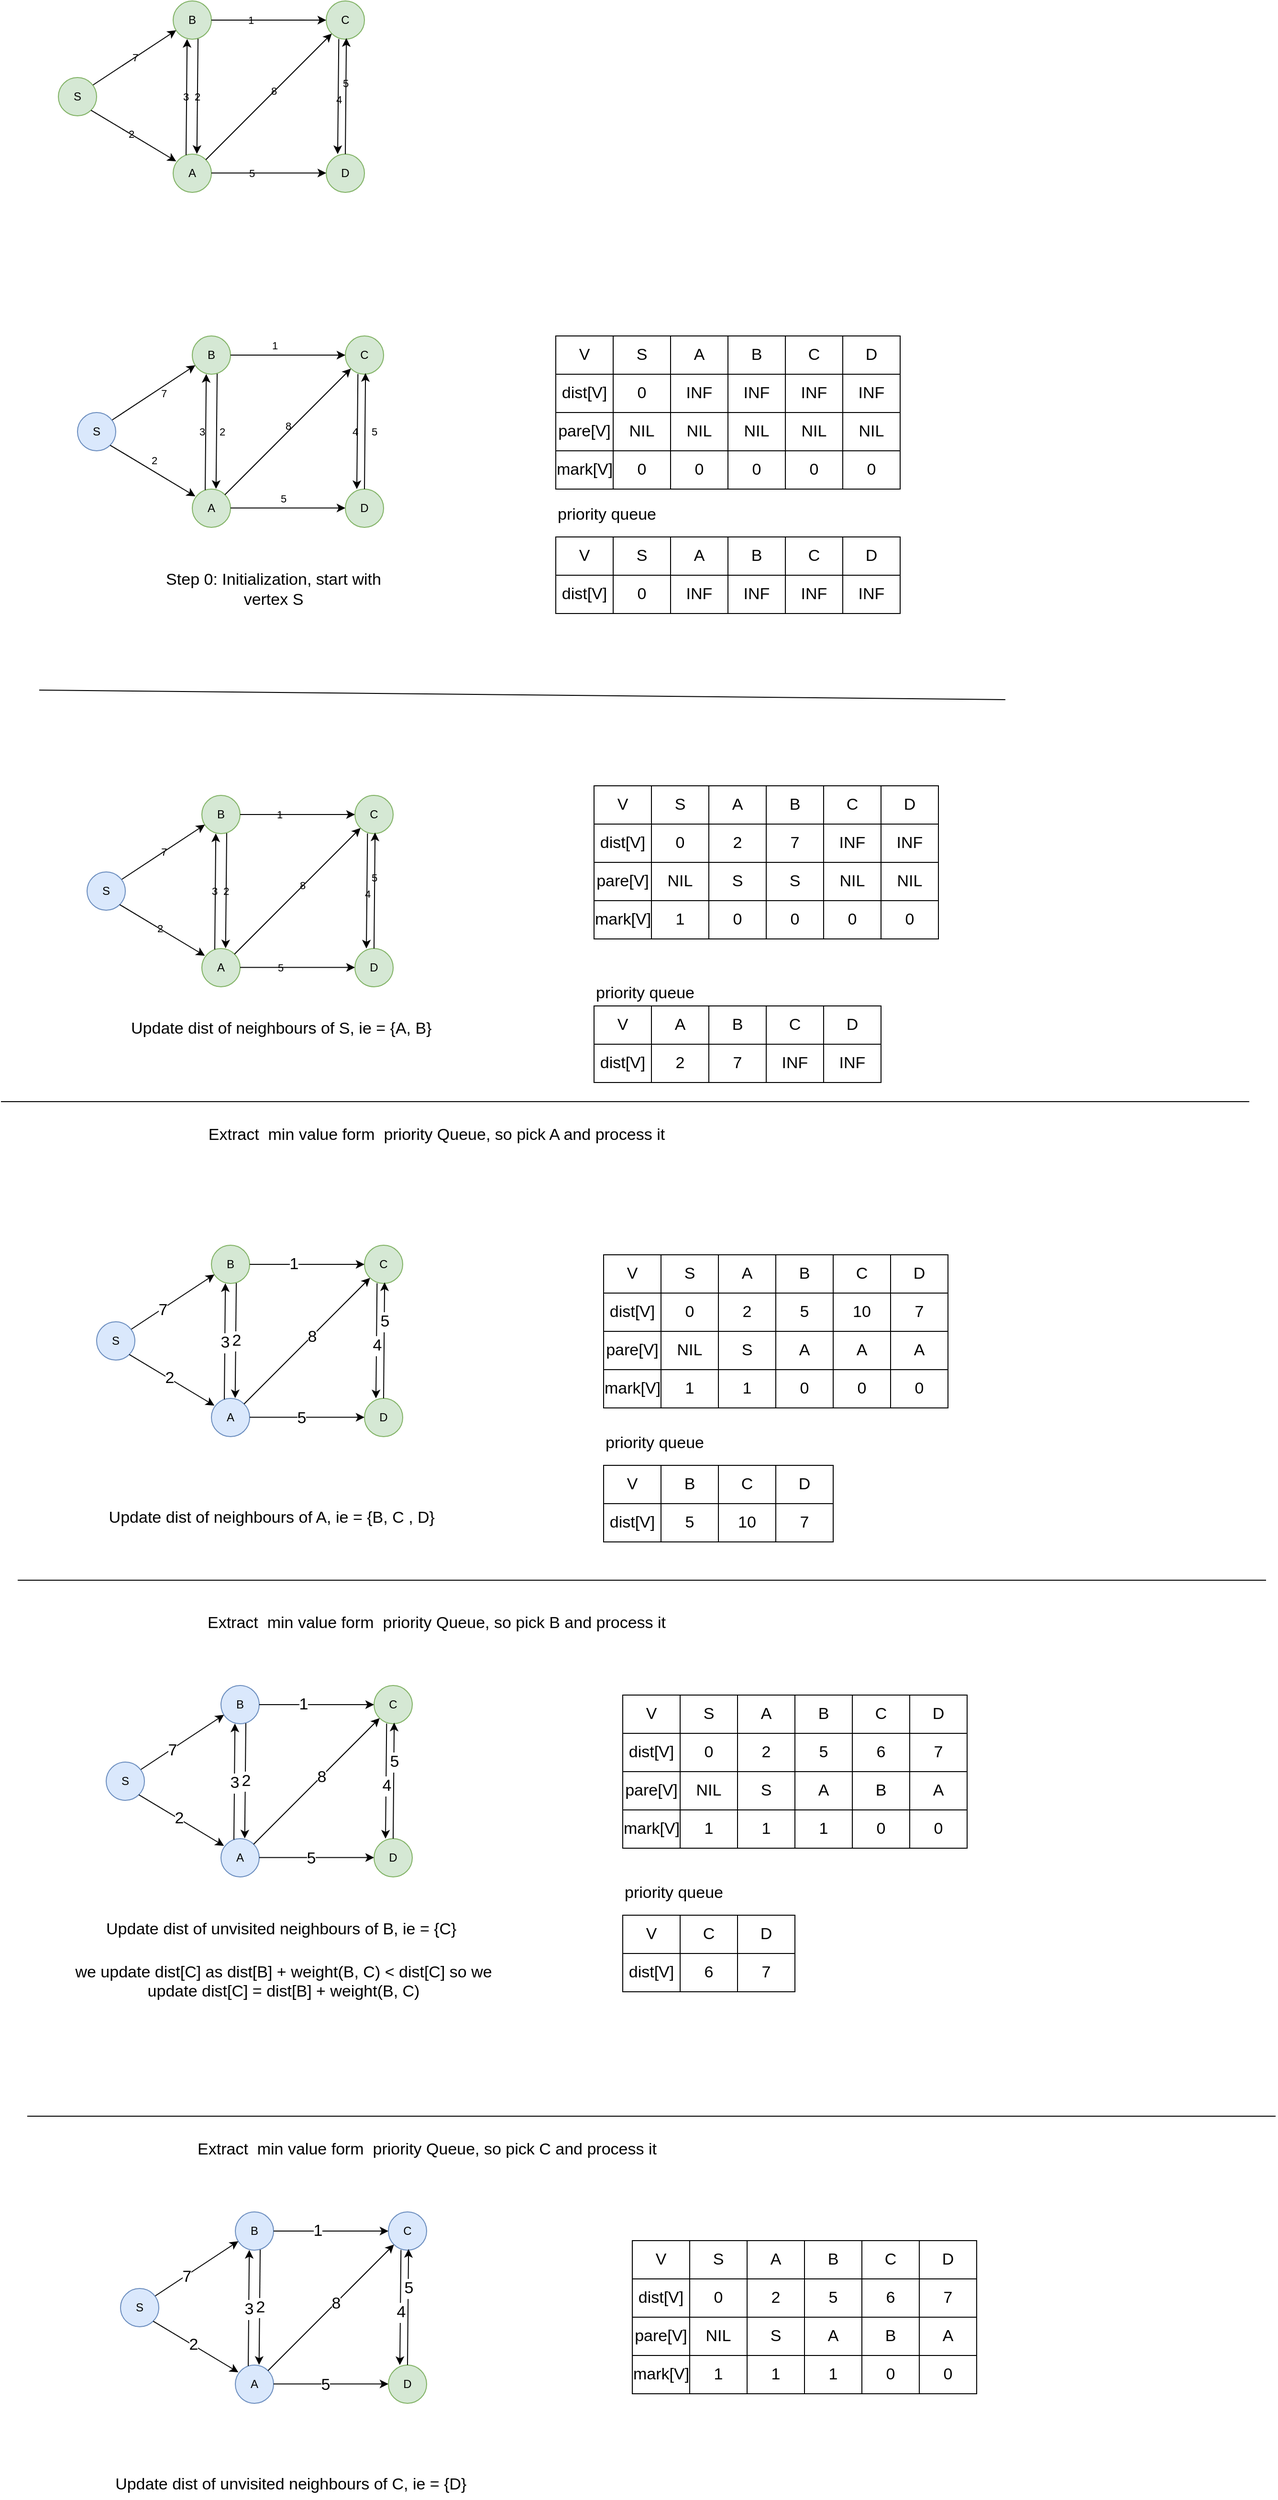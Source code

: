 <mxfile version="17.1.1" type="github">
  <diagram id="_dFQV9yzRKjEPI2oUBaA" name="Page-1">
    <mxGraphModel dx="676" dy="461" grid="1" gridSize="10" guides="1" tooltips="1" connect="1" arrows="1" fold="1" page="1" pageScale="1" pageWidth="827" pageHeight="1169" math="0" shadow="0">
      <root>
        <mxCell id="0" />
        <mxCell id="1" parent="0" />
        <mxCell id="8WXEVEu52d8ca_O_jeVY-1" value="S" style="ellipse;whiteSpace=wrap;html=1;aspect=fixed;fillColor=#d5e8d4;strokeColor=#82b366;labelBackgroundColor=none;" vertex="1" parent="1">
          <mxGeometry x="120" y="160" width="40" height="40" as="geometry" />
        </mxCell>
        <mxCell id="8WXEVEu52d8ca_O_jeVY-2" value="B" style="ellipse;whiteSpace=wrap;html=1;aspect=fixed;fillColor=#d5e8d4;strokeColor=#82b366;labelBackgroundColor=none;" vertex="1" parent="1">
          <mxGeometry x="240" y="80" width="40" height="40" as="geometry" />
        </mxCell>
        <mxCell id="8WXEVEu52d8ca_O_jeVY-3" value="A" style="ellipse;whiteSpace=wrap;html=1;aspect=fixed;fillColor=#d5e8d4;strokeColor=#82b366;labelBackgroundColor=none;" vertex="1" parent="1">
          <mxGeometry x="240" y="240" width="40" height="40" as="geometry" />
        </mxCell>
        <mxCell id="8WXEVEu52d8ca_O_jeVY-4" value="C" style="ellipse;whiteSpace=wrap;html=1;aspect=fixed;fillColor=#d5e8d4;strokeColor=#82b366;labelBackgroundColor=none;" vertex="1" parent="1">
          <mxGeometry x="400" y="80" width="40" height="40" as="geometry" />
        </mxCell>
        <mxCell id="8WXEVEu52d8ca_O_jeVY-5" value="D" style="ellipse;whiteSpace=wrap;html=1;aspect=fixed;fillColor=#d5e8d4;strokeColor=#82b366;labelBackgroundColor=none;" vertex="1" parent="1">
          <mxGeometry x="400" y="240" width="40" height="40" as="geometry" />
        </mxCell>
        <mxCell id="8WXEVEu52d8ca_O_jeVY-6" value="7" style="endArrow=classic;html=1;rounded=0;entryX=0.079;entryY=0.766;entryDx=0;entryDy=0;entryPerimeter=0;exitX=0.908;exitY=0.194;exitDx=0;exitDy=0;exitPerimeter=0;labelBackgroundColor=none;" edge="1" parent="1" source="8WXEVEu52d8ca_O_jeVY-1" target="8WXEVEu52d8ca_O_jeVY-2">
          <mxGeometry width="50" height="50" relative="1" as="geometry">
            <mxPoint x="390" y="300" as="sourcePoint" />
            <mxPoint x="440" y="250" as="targetPoint" />
          </mxGeometry>
        </mxCell>
        <mxCell id="8WXEVEu52d8ca_O_jeVY-7" value="" style="endArrow=classic;html=1;rounded=0;entryX=0.078;entryY=0.188;entryDx=0;entryDy=0;entryPerimeter=0;exitX=1;exitY=1;exitDx=0;exitDy=0;labelBackgroundColor=none;" edge="1" parent="1" source="8WXEVEu52d8ca_O_jeVY-1" target="8WXEVEu52d8ca_O_jeVY-3">
          <mxGeometry width="50" height="50" relative="1" as="geometry">
            <mxPoint x="166.32" y="177.76" as="sourcePoint" />
            <mxPoint x="253.16" y="120.64" as="targetPoint" />
          </mxGeometry>
        </mxCell>
        <mxCell id="8WXEVEu52d8ca_O_jeVY-15" value="2" style="edgeLabel;html=1;align=center;verticalAlign=middle;resizable=0;points=[];labelBackgroundColor=none;" vertex="1" connectable="0" parent="8WXEVEu52d8ca_O_jeVY-7">
          <mxGeometry x="-0.065" relative="1" as="geometry">
            <mxPoint as="offset" />
          </mxGeometry>
        </mxCell>
        <mxCell id="8WXEVEu52d8ca_O_jeVY-8" value="" style="endArrow=classic;html=1;rounded=0;exitX=0.65;exitY=0.988;exitDx=0;exitDy=0;exitPerimeter=0;entryX=0.621;entryY=-0.005;entryDx=0;entryDy=0;entryPerimeter=0;labelBackgroundColor=none;" edge="1" parent="1" source="8WXEVEu52d8ca_O_jeVY-2" target="8WXEVEu52d8ca_O_jeVY-3">
          <mxGeometry width="50" height="50" relative="1" as="geometry">
            <mxPoint x="320" y="190" as="sourcePoint" />
            <mxPoint x="370" y="140" as="targetPoint" />
          </mxGeometry>
        </mxCell>
        <mxCell id="8WXEVEu52d8ca_O_jeVY-17" value="2" style="edgeLabel;html=1;align=center;verticalAlign=middle;resizable=0;points=[];labelBackgroundColor=none;" vertex="1" connectable="0" parent="8WXEVEu52d8ca_O_jeVY-8">
          <mxGeometry x="0.008" y="-1" relative="1" as="geometry">
            <mxPoint as="offset" />
          </mxGeometry>
        </mxCell>
        <mxCell id="8WXEVEu52d8ca_O_jeVY-9" value="" style="endArrow=classic;html=1;rounded=0;entryX=0.365;entryY=0.994;entryDx=0;entryDy=0;entryPerimeter=0;exitX=0.338;exitY=0.024;exitDx=0;exitDy=0;exitPerimeter=0;labelBackgroundColor=none;" edge="1" parent="1" source="8WXEVEu52d8ca_O_jeVY-3" target="8WXEVEu52d8ca_O_jeVY-2">
          <mxGeometry width="50" height="50" relative="1" as="geometry">
            <mxPoint x="270" y="190" as="sourcePoint" />
            <mxPoint x="320" y="140" as="targetPoint" />
          </mxGeometry>
        </mxCell>
        <mxCell id="8WXEVEu52d8ca_O_jeVY-16" value="3" style="edgeLabel;html=1;align=center;verticalAlign=middle;resizable=0;points=[];labelBackgroundColor=none;" vertex="1" connectable="0" parent="8WXEVEu52d8ca_O_jeVY-9">
          <mxGeometry x="0.014" y="1" relative="1" as="geometry">
            <mxPoint as="offset" />
          </mxGeometry>
        </mxCell>
        <mxCell id="8WXEVEu52d8ca_O_jeVY-10" value="" style="endArrow=classic;html=1;rounded=0;entryX=0;entryY=0.5;entryDx=0;entryDy=0;exitX=1;exitY=0.5;exitDx=0;exitDy=0;labelBackgroundColor=none;" edge="1" parent="1" source="8WXEVEu52d8ca_O_jeVY-2" target="8WXEVEu52d8ca_O_jeVY-4">
          <mxGeometry width="50" height="50" relative="1" as="geometry">
            <mxPoint x="290" y="190" as="sourcePoint" />
            <mxPoint x="340" y="140" as="targetPoint" />
          </mxGeometry>
        </mxCell>
        <mxCell id="8WXEVEu52d8ca_O_jeVY-18" value="1" style="edgeLabel;html=1;align=center;verticalAlign=middle;resizable=0;points=[];labelBackgroundColor=none;" vertex="1" connectable="0" parent="8WXEVEu52d8ca_O_jeVY-10">
          <mxGeometry x="-0.328" relative="1" as="geometry">
            <mxPoint as="offset" />
          </mxGeometry>
        </mxCell>
        <mxCell id="8WXEVEu52d8ca_O_jeVY-11" value="" style="endArrow=classic;html=1;rounded=0;entryX=0;entryY=0.5;entryDx=0;entryDy=0;exitX=1;exitY=0.5;exitDx=0;exitDy=0;labelBackgroundColor=none;" edge="1" parent="1">
          <mxGeometry width="50" height="50" relative="1" as="geometry">
            <mxPoint x="280" y="259.8" as="sourcePoint" />
            <mxPoint x="400" y="259.8" as="targetPoint" />
          </mxGeometry>
        </mxCell>
        <mxCell id="8WXEVEu52d8ca_O_jeVY-19" value="5" style="edgeLabel;html=1;align=center;verticalAlign=middle;resizable=0;points=[];labelBackgroundColor=none;" vertex="1" connectable="0" parent="8WXEVEu52d8ca_O_jeVY-11">
          <mxGeometry x="-0.297" relative="1" as="geometry">
            <mxPoint as="offset" />
          </mxGeometry>
        </mxCell>
        <mxCell id="8WXEVEu52d8ca_O_jeVY-12" value="" style="endArrow=classic;html=1;rounded=0;exitX=1;exitY=0;exitDx=0;exitDy=0;entryX=0;entryY=1;entryDx=0;entryDy=0;labelBackgroundColor=none;" edge="1" parent="1" source="8WXEVEu52d8ca_O_jeVY-3" target="8WXEVEu52d8ca_O_jeVY-4">
          <mxGeometry width="50" height="50" relative="1" as="geometry">
            <mxPoint x="290" y="190" as="sourcePoint" />
            <mxPoint x="340" y="140" as="targetPoint" />
          </mxGeometry>
        </mxCell>
        <mxCell id="8WXEVEu52d8ca_O_jeVY-20" value="8" style="edgeLabel;html=1;align=center;verticalAlign=middle;resizable=0;points=[];labelBackgroundColor=none;" vertex="1" connectable="0" parent="8WXEVEu52d8ca_O_jeVY-12">
          <mxGeometry x="0.08" y="1" relative="1" as="geometry">
            <mxPoint as="offset" />
          </mxGeometry>
        </mxCell>
        <mxCell id="8WXEVEu52d8ca_O_jeVY-13" value="" style="endArrow=classic;html=1;rounded=0;exitX=0.65;exitY=0.988;exitDx=0;exitDy=0;exitPerimeter=0;entryX=0.621;entryY=-0.005;entryDx=0;entryDy=0;entryPerimeter=0;labelBackgroundColor=none;" edge="1" parent="1">
          <mxGeometry width="50" height="50" relative="1" as="geometry">
            <mxPoint x="413.16" y="119.72" as="sourcePoint" />
            <mxPoint x="412" y="240.0" as="targetPoint" />
          </mxGeometry>
        </mxCell>
        <mxCell id="8WXEVEu52d8ca_O_jeVY-21" value="4" style="edgeLabel;html=1;align=center;verticalAlign=middle;resizable=0;points=[];labelBackgroundColor=none;" vertex="1" connectable="0" parent="8WXEVEu52d8ca_O_jeVY-13">
          <mxGeometry x="0.055" relative="1" as="geometry">
            <mxPoint as="offset" />
          </mxGeometry>
        </mxCell>
        <mxCell id="8WXEVEu52d8ca_O_jeVY-14" value="" style="endArrow=classic;html=1;rounded=0;entryX=0.365;entryY=0.994;entryDx=0;entryDy=0;entryPerimeter=0;exitX=0.338;exitY=0.024;exitDx=0;exitDy=0;exitPerimeter=0;labelBackgroundColor=none;" edge="1" parent="1">
          <mxGeometry width="50" height="50" relative="1" as="geometry">
            <mxPoint x="420" y="240.0" as="sourcePoint" />
            <mxPoint x="421.08" y="118.8" as="targetPoint" />
          </mxGeometry>
        </mxCell>
        <mxCell id="8WXEVEu52d8ca_O_jeVY-22" value="5" style="edgeLabel;html=1;align=center;verticalAlign=middle;resizable=0;points=[];labelBackgroundColor=none;" vertex="1" connectable="0" parent="8WXEVEu52d8ca_O_jeVY-14">
          <mxGeometry x="0.218" y="1" relative="1" as="geometry">
            <mxPoint as="offset" />
          </mxGeometry>
        </mxCell>
        <mxCell id="8WXEVEu52d8ca_O_jeVY-24" value="&lt;font style=&quot;font-size: 17px&quot;&gt;Step 0: Initialization, start with vertex S&lt;/font&gt;" style="text;html=1;strokeColor=none;fillColor=none;align=center;verticalAlign=middle;whiteSpace=wrap;rounded=0;labelBackgroundColor=none;" vertex="1" parent="1">
          <mxGeometry x="220" y="680" width="250" height="30" as="geometry" />
        </mxCell>
        <mxCell id="8WXEVEu52d8ca_O_jeVY-80" value="" style="shape=table;html=1;whiteSpace=wrap;startSize=0;container=1;collapsible=0;childLayout=tableLayout;labelBackgroundColor=none;labelBorderColor=none;fontSize=17;fontColor=default;strokeColor=default;fillColor=none;" vertex="1" parent="1">
          <mxGeometry x="640" y="430" width="360" height="160" as="geometry" />
        </mxCell>
        <mxCell id="8WXEVEu52d8ca_O_jeVY-81" value="" style="shape=tableRow;horizontal=0;startSize=0;swimlaneHead=0;swimlaneBody=0;top=0;left=0;bottom=0;right=0;collapsible=0;dropTarget=0;fillColor=none;points=[[0,0.5],[1,0.5]];portConstraint=eastwest;labelBackgroundColor=none;labelBorderColor=none;fontSize=17;fontColor=default;strokeColor=default;" vertex="1" parent="8WXEVEu52d8ca_O_jeVY-80">
          <mxGeometry width="360" height="40" as="geometry" />
        </mxCell>
        <mxCell id="8WXEVEu52d8ca_O_jeVY-82" value="V " style="shape=partialRectangle;html=1;whiteSpace=wrap;connectable=0;fillColor=none;top=0;left=0;bottom=0;right=0;overflow=hidden;labelBackgroundColor=none;labelBorderColor=none;fontSize=17;fontColor=default;strokeColor=default;" vertex="1" parent="8WXEVEu52d8ca_O_jeVY-81">
          <mxGeometry width="60" height="40" as="geometry">
            <mxRectangle width="60" height="40" as="alternateBounds" />
          </mxGeometry>
        </mxCell>
        <mxCell id="8WXEVEu52d8ca_O_jeVY-83" value="S" style="shape=partialRectangle;html=1;whiteSpace=wrap;connectable=0;fillColor=none;top=0;left=0;bottom=0;right=0;overflow=hidden;labelBackgroundColor=none;labelBorderColor=none;fontSize=17;fontColor=default;strokeColor=default;" vertex="1" parent="8WXEVEu52d8ca_O_jeVY-81">
          <mxGeometry x="60" width="60" height="40" as="geometry">
            <mxRectangle width="60" height="40" as="alternateBounds" />
          </mxGeometry>
        </mxCell>
        <mxCell id="8WXEVEu52d8ca_O_jeVY-84" value="A" style="shape=partialRectangle;html=1;whiteSpace=wrap;connectable=0;fillColor=none;top=0;left=0;bottom=0;right=0;overflow=hidden;labelBackgroundColor=none;labelBorderColor=none;fontSize=17;fontColor=default;strokeColor=default;" vertex="1" parent="8WXEVEu52d8ca_O_jeVY-81">
          <mxGeometry x="120" width="60" height="40" as="geometry">
            <mxRectangle width="60" height="40" as="alternateBounds" />
          </mxGeometry>
        </mxCell>
        <mxCell id="8WXEVEu52d8ca_O_jeVY-93" value="B" style="shape=partialRectangle;html=1;whiteSpace=wrap;connectable=0;fillColor=none;top=0;left=0;bottom=0;right=0;overflow=hidden;labelBackgroundColor=none;labelBorderColor=none;fontSize=17;fontColor=default;strokeColor=default;" vertex="1" parent="8WXEVEu52d8ca_O_jeVY-81">
          <mxGeometry x="180" width="60" height="40" as="geometry">
            <mxRectangle width="60" height="40" as="alternateBounds" />
          </mxGeometry>
        </mxCell>
        <mxCell id="8WXEVEu52d8ca_O_jeVY-96" value="C" style="shape=partialRectangle;html=1;whiteSpace=wrap;connectable=0;fillColor=none;top=0;left=0;bottom=0;right=0;overflow=hidden;labelBackgroundColor=none;labelBorderColor=none;fontSize=17;fontColor=default;strokeColor=default;" vertex="1" parent="8WXEVEu52d8ca_O_jeVY-81">
          <mxGeometry x="240" width="60" height="40" as="geometry">
            <mxRectangle width="60" height="40" as="alternateBounds" />
          </mxGeometry>
        </mxCell>
        <mxCell id="8WXEVEu52d8ca_O_jeVY-99" value="D" style="shape=partialRectangle;html=1;whiteSpace=wrap;connectable=0;fillColor=none;top=0;left=0;bottom=0;right=0;overflow=hidden;labelBackgroundColor=none;labelBorderColor=none;fontSize=17;fontColor=default;strokeColor=default;" vertex="1" parent="8WXEVEu52d8ca_O_jeVY-81">
          <mxGeometry x="300" width="60" height="40" as="geometry">
            <mxRectangle width="60" height="40" as="alternateBounds" />
          </mxGeometry>
        </mxCell>
        <mxCell id="8WXEVEu52d8ca_O_jeVY-85" value="" style="shape=tableRow;horizontal=0;startSize=0;swimlaneHead=0;swimlaneBody=0;top=0;left=0;bottom=0;right=0;collapsible=0;dropTarget=0;fillColor=none;points=[[0,0.5],[1,0.5]];portConstraint=eastwest;labelBackgroundColor=none;labelBorderColor=none;fontSize=17;fontColor=default;strokeColor=default;" vertex="1" parent="8WXEVEu52d8ca_O_jeVY-80">
          <mxGeometry y="40" width="360" height="40" as="geometry" />
        </mxCell>
        <mxCell id="8WXEVEu52d8ca_O_jeVY-86" value="dist[V]" style="shape=partialRectangle;html=1;whiteSpace=wrap;connectable=0;fillColor=none;top=0;left=0;bottom=0;right=0;overflow=hidden;labelBackgroundColor=none;labelBorderColor=none;fontSize=17;fontColor=default;strokeColor=default;" vertex="1" parent="8WXEVEu52d8ca_O_jeVY-85">
          <mxGeometry width="60" height="40" as="geometry">
            <mxRectangle width="60" height="40" as="alternateBounds" />
          </mxGeometry>
        </mxCell>
        <mxCell id="8WXEVEu52d8ca_O_jeVY-87" value="0" style="shape=partialRectangle;html=1;whiteSpace=wrap;connectable=0;fillColor=none;top=0;left=0;bottom=0;right=0;overflow=hidden;labelBackgroundColor=none;labelBorderColor=none;fontSize=17;fontColor=default;strokeColor=default;" vertex="1" parent="8WXEVEu52d8ca_O_jeVY-85">
          <mxGeometry x="60" width="60" height="40" as="geometry">
            <mxRectangle width="60" height="40" as="alternateBounds" />
          </mxGeometry>
        </mxCell>
        <mxCell id="8WXEVEu52d8ca_O_jeVY-88" value="INF" style="shape=partialRectangle;html=1;whiteSpace=wrap;connectable=0;fillColor=none;top=0;left=0;bottom=0;right=0;overflow=hidden;labelBackgroundColor=none;labelBorderColor=none;fontSize=17;fontColor=default;strokeColor=default;" vertex="1" parent="8WXEVEu52d8ca_O_jeVY-85">
          <mxGeometry x="120" width="60" height="40" as="geometry">
            <mxRectangle width="60" height="40" as="alternateBounds" />
          </mxGeometry>
        </mxCell>
        <mxCell id="8WXEVEu52d8ca_O_jeVY-94" value="INF" style="shape=partialRectangle;html=1;whiteSpace=wrap;connectable=0;fillColor=none;top=0;left=0;bottom=0;right=0;overflow=hidden;labelBackgroundColor=none;labelBorderColor=none;fontSize=17;fontColor=default;strokeColor=default;" vertex="1" parent="8WXEVEu52d8ca_O_jeVY-85">
          <mxGeometry x="180" width="60" height="40" as="geometry">
            <mxRectangle width="60" height="40" as="alternateBounds" />
          </mxGeometry>
        </mxCell>
        <mxCell id="8WXEVEu52d8ca_O_jeVY-97" value="INF" style="shape=partialRectangle;html=1;whiteSpace=wrap;connectable=0;fillColor=none;top=0;left=0;bottom=0;right=0;overflow=hidden;labelBackgroundColor=none;labelBorderColor=none;fontSize=17;fontColor=default;strokeColor=default;" vertex="1" parent="8WXEVEu52d8ca_O_jeVY-85">
          <mxGeometry x="240" width="60" height="40" as="geometry">
            <mxRectangle width="60" height="40" as="alternateBounds" />
          </mxGeometry>
        </mxCell>
        <mxCell id="8WXEVEu52d8ca_O_jeVY-100" value="INF" style="shape=partialRectangle;html=1;whiteSpace=wrap;connectable=0;fillColor=none;top=0;left=0;bottom=0;right=0;overflow=hidden;labelBackgroundColor=none;labelBorderColor=none;fontSize=17;fontColor=default;strokeColor=default;" vertex="1" parent="8WXEVEu52d8ca_O_jeVY-85">
          <mxGeometry x="300" width="60" height="40" as="geometry">
            <mxRectangle width="60" height="40" as="alternateBounds" />
          </mxGeometry>
        </mxCell>
        <mxCell id="8WXEVEu52d8ca_O_jeVY-89" value="" style="shape=tableRow;horizontal=0;startSize=0;swimlaneHead=0;swimlaneBody=0;top=0;left=0;bottom=0;right=0;collapsible=0;dropTarget=0;fillColor=none;points=[[0,0.5],[1,0.5]];portConstraint=eastwest;labelBackgroundColor=none;labelBorderColor=none;fontSize=17;fontColor=default;strokeColor=default;" vertex="1" parent="8WXEVEu52d8ca_O_jeVY-80">
          <mxGeometry y="80" width="360" height="40" as="geometry" />
        </mxCell>
        <mxCell id="8WXEVEu52d8ca_O_jeVY-90" value="pare[V]" style="shape=partialRectangle;html=1;whiteSpace=wrap;connectable=0;fillColor=none;top=0;left=0;bottom=0;right=0;overflow=hidden;labelBackgroundColor=none;labelBorderColor=none;fontSize=17;fontColor=default;strokeColor=default;" vertex="1" parent="8WXEVEu52d8ca_O_jeVY-89">
          <mxGeometry width="60" height="40" as="geometry">
            <mxRectangle width="60" height="40" as="alternateBounds" />
          </mxGeometry>
        </mxCell>
        <mxCell id="8WXEVEu52d8ca_O_jeVY-91" value="NIL" style="shape=partialRectangle;html=1;whiteSpace=wrap;connectable=0;fillColor=none;top=0;left=0;bottom=0;right=0;overflow=hidden;labelBackgroundColor=none;labelBorderColor=none;fontSize=17;fontColor=default;strokeColor=default;" vertex="1" parent="8WXEVEu52d8ca_O_jeVY-89">
          <mxGeometry x="60" width="60" height="40" as="geometry">
            <mxRectangle width="60" height="40" as="alternateBounds" />
          </mxGeometry>
        </mxCell>
        <mxCell id="8WXEVEu52d8ca_O_jeVY-92" value="NIL" style="shape=partialRectangle;html=1;whiteSpace=wrap;connectable=0;fillColor=none;top=0;left=0;bottom=0;right=0;overflow=hidden;pointerEvents=1;labelBackgroundColor=none;labelBorderColor=none;fontSize=17;fontColor=default;strokeColor=default;" vertex="1" parent="8WXEVEu52d8ca_O_jeVY-89">
          <mxGeometry x="120" width="60" height="40" as="geometry">
            <mxRectangle width="60" height="40" as="alternateBounds" />
          </mxGeometry>
        </mxCell>
        <mxCell id="8WXEVEu52d8ca_O_jeVY-95" value="NIL" style="shape=partialRectangle;html=1;whiteSpace=wrap;connectable=0;fillColor=none;top=0;left=0;bottom=0;right=0;overflow=hidden;pointerEvents=1;labelBackgroundColor=none;labelBorderColor=none;fontSize=17;fontColor=default;strokeColor=default;" vertex="1" parent="8WXEVEu52d8ca_O_jeVY-89">
          <mxGeometry x="180" width="60" height="40" as="geometry">
            <mxRectangle width="60" height="40" as="alternateBounds" />
          </mxGeometry>
        </mxCell>
        <mxCell id="8WXEVEu52d8ca_O_jeVY-98" value="NIL" style="shape=partialRectangle;html=1;whiteSpace=wrap;connectable=0;fillColor=none;top=0;left=0;bottom=0;right=0;overflow=hidden;pointerEvents=1;labelBackgroundColor=none;labelBorderColor=none;fontSize=17;fontColor=default;strokeColor=default;" vertex="1" parent="8WXEVEu52d8ca_O_jeVY-89">
          <mxGeometry x="240" width="60" height="40" as="geometry">
            <mxRectangle width="60" height="40" as="alternateBounds" />
          </mxGeometry>
        </mxCell>
        <mxCell id="8WXEVEu52d8ca_O_jeVY-101" value="NIL" style="shape=partialRectangle;html=1;whiteSpace=wrap;connectable=0;fillColor=none;top=0;left=0;bottom=0;right=0;overflow=hidden;pointerEvents=1;labelBackgroundColor=none;labelBorderColor=none;fontSize=17;fontColor=default;strokeColor=default;" vertex="1" parent="8WXEVEu52d8ca_O_jeVY-89">
          <mxGeometry x="300" width="60" height="40" as="geometry">
            <mxRectangle width="60" height="40" as="alternateBounds" />
          </mxGeometry>
        </mxCell>
        <mxCell id="8WXEVEu52d8ca_O_jeVY-102" style="shape=tableRow;horizontal=0;startSize=0;swimlaneHead=0;swimlaneBody=0;top=0;left=0;bottom=0;right=0;collapsible=0;dropTarget=0;fillColor=none;points=[[0,0.5],[1,0.5]];portConstraint=eastwest;labelBackgroundColor=none;labelBorderColor=none;fontSize=17;fontColor=default;strokeColor=default;" vertex="1" parent="8WXEVEu52d8ca_O_jeVY-80">
          <mxGeometry y="120" width="360" height="40" as="geometry" />
        </mxCell>
        <mxCell id="8WXEVEu52d8ca_O_jeVY-103" value="mark[V]" style="shape=partialRectangle;html=1;whiteSpace=wrap;connectable=0;fillColor=none;top=0;left=0;bottom=0;right=0;overflow=hidden;labelBackgroundColor=none;labelBorderColor=none;fontSize=17;fontColor=default;strokeColor=default;" vertex="1" parent="8WXEVEu52d8ca_O_jeVY-102">
          <mxGeometry width="60" height="40" as="geometry">
            <mxRectangle width="60" height="40" as="alternateBounds" />
          </mxGeometry>
        </mxCell>
        <mxCell id="8WXEVEu52d8ca_O_jeVY-104" value="0" style="shape=partialRectangle;html=1;whiteSpace=wrap;connectable=0;fillColor=none;top=0;left=0;bottom=0;right=0;overflow=hidden;labelBackgroundColor=none;labelBorderColor=none;fontSize=17;fontColor=default;strokeColor=default;" vertex="1" parent="8WXEVEu52d8ca_O_jeVY-102">
          <mxGeometry x="60" width="60" height="40" as="geometry">
            <mxRectangle width="60" height="40" as="alternateBounds" />
          </mxGeometry>
        </mxCell>
        <mxCell id="8WXEVEu52d8ca_O_jeVY-105" value="0" style="shape=partialRectangle;html=1;whiteSpace=wrap;connectable=0;fillColor=none;top=0;left=0;bottom=0;right=0;overflow=hidden;pointerEvents=1;labelBackgroundColor=none;labelBorderColor=none;fontSize=17;fontColor=default;strokeColor=default;" vertex="1" parent="8WXEVEu52d8ca_O_jeVY-102">
          <mxGeometry x="120" width="60" height="40" as="geometry">
            <mxRectangle width="60" height="40" as="alternateBounds" />
          </mxGeometry>
        </mxCell>
        <mxCell id="8WXEVEu52d8ca_O_jeVY-106" value="0" style="shape=partialRectangle;html=1;whiteSpace=wrap;connectable=0;fillColor=none;top=0;left=0;bottom=0;right=0;overflow=hidden;pointerEvents=1;labelBackgroundColor=none;labelBorderColor=none;fontSize=17;fontColor=default;strokeColor=default;" vertex="1" parent="8WXEVEu52d8ca_O_jeVY-102">
          <mxGeometry x="180" width="60" height="40" as="geometry">
            <mxRectangle width="60" height="40" as="alternateBounds" />
          </mxGeometry>
        </mxCell>
        <mxCell id="8WXEVEu52d8ca_O_jeVY-107" value="0" style="shape=partialRectangle;html=1;whiteSpace=wrap;connectable=0;fillColor=none;top=0;left=0;bottom=0;right=0;overflow=hidden;pointerEvents=1;labelBackgroundColor=none;labelBorderColor=none;fontSize=17;fontColor=default;strokeColor=default;" vertex="1" parent="8WXEVEu52d8ca_O_jeVY-102">
          <mxGeometry x="240" width="60" height="40" as="geometry">
            <mxRectangle width="60" height="40" as="alternateBounds" />
          </mxGeometry>
        </mxCell>
        <mxCell id="8WXEVEu52d8ca_O_jeVY-108" value="0" style="shape=partialRectangle;html=1;whiteSpace=wrap;connectable=0;fillColor=none;top=0;left=0;bottom=0;right=0;overflow=hidden;pointerEvents=1;labelBackgroundColor=none;labelBorderColor=none;fontSize=17;fontColor=default;strokeColor=default;" vertex="1" parent="8WXEVEu52d8ca_O_jeVY-102">
          <mxGeometry x="300" width="60" height="40" as="geometry">
            <mxRectangle width="60" height="40" as="alternateBounds" />
          </mxGeometry>
        </mxCell>
        <mxCell id="8WXEVEu52d8ca_O_jeVY-109" value="S" style="ellipse;whiteSpace=wrap;html=1;aspect=fixed;fillColor=#dae8fc;strokeColor=#6c8ebf;labelBackgroundColor=none;" vertex="1" parent="1">
          <mxGeometry x="140" y="510" width="40" height="40" as="geometry" />
        </mxCell>
        <mxCell id="8WXEVEu52d8ca_O_jeVY-110" value="B" style="ellipse;whiteSpace=wrap;html=1;aspect=fixed;fillColor=#d5e8d4;strokeColor=#82b366;labelBackgroundColor=none;" vertex="1" parent="1">
          <mxGeometry x="260" y="430" width="40" height="40" as="geometry" />
        </mxCell>
        <mxCell id="8WXEVEu52d8ca_O_jeVY-111" value="A" style="ellipse;whiteSpace=wrap;html=1;aspect=fixed;fillColor=#d5e8d4;strokeColor=#82b366;labelBackgroundColor=none;" vertex="1" parent="1">
          <mxGeometry x="260" y="590" width="40" height="40" as="geometry" />
        </mxCell>
        <mxCell id="8WXEVEu52d8ca_O_jeVY-112" value="C" style="ellipse;whiteSpace=wrap;html=1;aspect=fixed;fillColor=#d5e8d4;strokeColor=#82b366;labelBackgroundColor=none;" vertex="1" parent="1">
          <mxGeometry x="420" y="430" width="40" height="40" as="geometry" />
        </mxCell>
        <mxCell id="8WXEVEu52d8ca_O_jeVY-113" value="D" style="ellipse;whiteSpace=wrap;html=1;aspect=fixed;fillColor=#d5e8d4;strokeColor=#82b366;labelBackgroundColor=none;" vertex="1" parent="1">
          <mxGeometry x="420" y="590" width="40" height="40" as="geometry" />
        </mxCell>
        <mxCell id="8WXEVEu52d8ca_O_jeVY-114" value="7" style="endArrow=classic;html=1;rounded=0;entryX=0.079;entryY=0.766;entryDx=0;entryDy=0;entryPerimeter=0;exitX=0.908;exitY=0.194;exitDx=0;exitDy=0;exitPerimeter=0;labelBackgroundColor=none;" edge="1" parent="1" source="8WXEVEu52d8ca_O_jeVY-109" target="8WXEVEu52d8ca_O_jeVY-110">
          <mxGeometry x="0.157" y="-6" width="50" height="50" relative="1" as="geometry">
            <mxPoint x="410" y="650" as="sourcePoint" />
            <mxPoint x="460" y="600" as="targetPoint" />
            <mxPoint as="offset" />
          </mxGeometry>
        </mxCell>
        <mxCell id="8WXEVEu52d8ca_O_jeVY-115" value="" style="endArrow=classic;html=1;rounded=0;entryX=0.078;entryY=0.188;entryDx=0;entryDy=0;entryPerimeter=0;exitX=1;exitY=1;exitDx=0;exitDy=0;labelBackgroundColor=none;" edge="1" parent="1" source="8WXEVEu52d8ca_O_jeVY-109" target="8WXEVEu52d8ca_O_jeVY-111">
          <mxGeometry width="50" height="50" relative="1" as="geometry">
            <mxPoint x="186.32" y="527.76" as="sourcePoint" />
            <mxPoint x="273.16" y="470.64" as="targetPoint" />
          </mxGeometry>
        </mxCell>
        <mxCell id="8WXEVEu52d8ca_O_jeVY-116" value="2" style="edgeLabel;html=1;align=center;verticalAlign=middle;resizable=0;points=[];labelBackgroundColor=none;" vertex="1" connectable="0" parent="8WXEVEu52d8ca_O_jeVY-115">
          <mxGeometry x="-0.065" relative="1" as="geometry">
            <mxPoint x="4" y="-9" as="offset" />
          </mxGeometry>
        </mxCell>
        <mxCell id="8WXEVEu52d8ca_O_jeVY-117" value="" style="endArrow=classic;html=1;rounded=0;exitX=0.65;exitY=0.988;exitDx=0;exitDy=0;exitPerimeter=0;entryX=0.621;entryY=-0.005;entryDx=0;entryDy=0;entryPerimeter=0;labelBackgroundColor=none;" edge="1" parent="1" source="8WXEVEu52d8ca_O_jeVY-110" target="8WXEVEu52d8ca_O_jeVY-111">
          <mxGeometry width="50" height="50" relative="1" as="geometry">
            <mxPoint x="340" y="540" as="sourcePoint" />
            <mxPoint x="390" y="490" as="targetPoint" />
          </mxGeometry>
        </mxCell>
        <mxCell id="8WXEVEu52d8ca_O_jeVY-118" value="2" style="edgeLabel;html=1;align=center;verticalAlign=middle;resizable=0;points=[];labelBackgroundColor=none;" vertex="1" connectable="0" parent="8WXEVEu52d8ca_O_jeVY-117">
          <mxGeometry x="0.008" y="-1" relative="1" as="geometry">
            <mxPoint x="6" as="offset" />
          </mxGeometry>
        </mxCell>
        <mxCell id="8WXEVEu52d8ca_O_jeVY-119" value="" style="endArrow=classic;html=1;rounded=0;entryX=0.365;entryY=0.994;entryDx=0;entryDy=0;entryPerimeter=0;exitX=0.338;exitY=0.024;exitDx=0;exitDy=0;exitPerimeter=0;labelBackgroundColor=none;" edge="1" parent="1" source="8WXEVEu52d8ca_O_jeVY-111" target="8WXEVEu52d8ca_O_jeVY-110">
          <mxGeometry width="50" height="50" relative="1" as="geometry">
            <mxPoint x="290" y="540" as="sourcePoint" />
            <mxPoint x="340" y="490" as="targetPoint" />
          </mxGeometry>
        </mxCell>
        <mxCell id="8WXEVEu52d8ca_O_jeVY-120" value="3" style="edgeLabel;html=1;align=center;verticalAlign=middle;resizable=0;points=[];labelBackgroundColor=none;" vertex="1" connectable="0" parent="8WXEVEu52d8ca_O_jeVY-119">
          <mxGeometry x="0.014" y="1" relative="1" as="geometry">
            <mxPoint x="-3" as="offset" />
          </mxGeometry>
        </mxCell>
        <mxCell id="8WXEVEu52d8ca_O_jeVY-121" value="" style="endArrow=classic;html=1;rounded=0;entryX=0;entryY=0.5;entryDx=0;entryDy=0;exitX=1;exitY=0.5;exitDx=0;exitDy=0;labelBackgroundColor=none;" edge="1" parent="1" source="8WXEVEu52d8ca_O_jeVY-110" target="8WXEVEu52d8ca_O_jeVY-112">
          <mxGeometry width="50" height="50" relative="1" as="geometry">
            <mxPoint x="310" y="540" as="sourcePoint" />
            <mxPoint x="360" y="490" as="targetPoint" />
          </mxGeometry>
        </mxCell>
        <mxCell id="8WXEVEu52d8ca_O_jeVY-122" value="1" style="edgeLabel;html=1;align=center;verticalAlign=middle;resizable=0;points=[];labelBackgroundColor=none;" vertex="1" connectable="0" parent="8WXEVEu52d8ca_O_jeVY-121">
          <mxGeometry x="-0.328" relative="1" as="geometry">
            <mxPoint x="5" y="-10" as="offset" />
          </mxGeometry>
        </mxCell>
        <mxCell id="8WXEVEu52d8ca_O_jeVY-123" value="" style="endArrow=classic;html=1;rounded=0;entryX=0;entryY=0.5;entryDx=0;entryDy=0;exitX=1;exitY=0.5;exitDx=0;exitDy=0;labelBackgroundColor=none;" edge="1" parent="1">
          <mxGeometry width="50" height="50" relative="1" as="geometry">
            <mxPoint x="300" y="609.8" as="sourcePoint" />
            <mxPoint x="420" y="609.8" as="targetPoint" />
          </mxGeometry>
        </mxCell>
        <mxCell id="8WXEVEu52d8ca_O_jeVY-124" value="5" style="edgeLabel;html=1;align=center;verticalAlign=middle;resizable=0;points=[];labelBackgroundColor=none;" vertex="1" connectable="0" parent="8WXEVEu52d8ca_O_jeVY-123">
          <mxGeometry x="-0.297" relative="1" as="geometry">
            <mxPoint x="13" y="-10" as="offset" />
          </mxGeometry>
        </mxCell>
        <mxCell id="8WXEVEu52d8ca_O_jeVY-125" value="" style="endArrow=classic;html=1;rounded=0;exitX=1;exitY=0;exitDx=0;exitDy=0;entryX=0;entryY=1;entryDx=0;entryDy=0;labelBackgroundColor=none;" edge="1" parent="1" source="8WXEVEu52d8ca_O_jeVY-111" target="8WXEVEu52d8ca_O_jeVY-112">
          <mxGeometry width="50" height="50" relative="1" as="geometry">
            <mxPoint x="310" y="540" as="sourcePoint" />
            <mxPoint x="360" y="490" as="targetPoint" />
          </mxGeometry>
        </mxCell>
        <mxCell id="8WXEVEu52d8ca_O_jeVY-126" value="8" style="edgeLabel;html=1;align=center;verticalAlign=middle;resizable=0;points=[];labelBackgroundColor=none;" vertex="1" connectable="0" parent="8WXEVEu52d8ca_O_jeVY-125">
          <mxGeometry x="0.08" y="1" relative="1" as="geometry">
            <mxPoint x="-5" as="offset" />
          </mxGeometry>
        </mxCell>
        <mxCell id="8WXEVEu52d8ca_O_jeVY-127" value="" style="endArrow=classic;html=1;rounded=0;exitX=0.65;exitY=0.988;exitDx=0;exitDy=0;exitPerimeter=0;entryX=0.621;entryY=-0.005;entryDx=0;entryDy=0;entryPerimeter=0;labelBackgroundColor=none;" edge="1" parent="1">
          <mxGeometry width="50" height="50" relative="1" as="geometry">
            <mxPoint x="433.16" y="469.72" as="sourcePoint" />
            <mxPoint x="432" y="590" as="targetPoint" />
          </mxGeometry>
        </mxCell>
        <mxCell id="8WXEVEu52d8ca_O_jeVY-128" value="4" style="edgeLabel;html=1;align=center;verticalAlign=middle;resizable=0;points=[];labelBackgroundColor=none;" vertex="1" connectable="0" parent="8WXEVEu52d8ca_O_jeVY-127">
          <mxGeometry x="0.055" relative="1" as="geometry">
            <mxPoint x="-3" y="-3" as="offset" />
          </mxGeometry>
        </mxCell>
        <mxCell id="8WXEVEu52d8ca_O_jeVY-129" value="" style="endArrow=classic;html=1;rounded=0;entryX=0.365;entryY=0.994;entryDx=0;entryDy=0;entryPerimeter=0;exitX=0.338;exitY=0.024;exitDx=0;exitDy=0;exitPerimeter=0;labelBackgroundColor=none;" edge="1" parent="1">
          <mxGeometry width="50" height="50" relative="1" as="geometry">
            <mxPoint x="440" y="590.0" as="sourcePoint" />
            <mxPoint x="441.08" y="468.8" as="targetPoint" />
          </mxGeometry>
        </mxCell>
        <mxCell id="8WXEVEu52d8ca_O_jeVY-130" value="5" style="edgeLabel;html=1;align=center;verticalAlign=middle;resizable=0;points=[];labelBackgroundColor=none;" vertex="1" connectable="0" parent="8WXEVEu52d8ca_O_jeVY-129">
          <mxGeometry x="0.218" y="1" relative="1" as="geometry">
            <mxPoint x="10" y="14" as="offset" />
          </mxGeometry>
        </mxCell>
        <mxCell id="8WXEVEu52d8ca_O_jeVY-131" value="priority queue" style="text;whiteSpace=wrap;html=1;fontSize=17;fontColor=default;" vertex="1" parent="1">
          <mxGeometry x="640" y="600" width="180" height="60" as="geometry" />
        </mxCell>
        <mxCell id="8WXEVEu52d8ca_O_jeVY-153" value="" style="shape=table;html=1;whiteSpace=wrap;startSize=0;container=1;collapsible=0;childLayout=tableLayout;labelBackgroundColor=none;labelBorderColor=none;fontSize=17;fontColor=default;strokeColor=default;fillColor=none;" vertex="1" parent="1">
          <mxGeometry x="640" y="640" width="360" height="80" as="geometry" />
        </mxCell>
        <mxCell id="8WXEVEu52d8ca_O_jeVY-154" value="" style="shape=tableRow;horizontal=0;startSize=0;swimlaneHead=0;swimlaneBody=0;top=0;left=0;bottom=0;right=0;collapsible=0;dropTarget=0;fillColor=none;points=[[0,0.5],[1,0.5]];portConstraint=eastwest;labelBackgroundColor=none;labelBorderColor=none;fontSize=17;fontColor=default;strokeColor=default;" vertex="1" parent="8WXEVEu52d8ca_O_jeVY-153">
          <mxGeometry width="360" height="40" as="geometry" />
        </mxCell>
        <mxCell id="8WXEVEu52d8ca_O_jeVY-172" value="V" style="shape=partialRectangle;html=1;whiteSpace=wrap;connectable=0;fillColor=none;top=0;left=0;bottom=0;right=0;overflow=hidden;labelBackgroundColor=none;labelBorderColor=none;fontSize=17;fontColor=default;strokeColor=default;" vertex="1" parent="8WXEVEu52d8ca_O_jeVY-154">
          <mxGeometry width="60" height="40" as="geometry">
            <mxRectangle width="60" height="40" as="alternateBounds" />
          </mxGeometry>
        </mxCell>
        <mxCell id="8WXEVEu52d8ca_O_jeVY-170" value="S" style="shape=partialRectangle;html=1;whiteSpace=wrap;connectable=0;fillColor=none;top=0;left=0;bottom=0;right=0;overflow=hidden;labelBackgroundColor=none;labelBorderColor=none;fontSize=17;fontColor=default;strokeColor=default;" vertex="1" parent="8WXEVEu52d8ca_O_jeVY-154">
          <mxGeometry x="60" width="60" height="40" as="geometry">
            <mxRectangle width="60" height="40" as="alternateBounds" />
          </mxGeometry>
        </mxCell>
        <mxCell id="8WXEVEu52d8ca_O_jeVY-168" value="A" style="shape=partialRectangle;html=1;whiteSpace=wrap;connectable=0;fillColor=none;top=0;left=0;bottom=0;right=0;overflow=hidden;labelBackgroundColor=none;labelBorderColor=none;fontSize=17;fontColor=default;strokeColor=default;" vertex="1" parent="8WXEVEu52d8ca_O_jeVY-154">
          <mxGeometry x="120" width="60" height="40" as="geometry">
            <mxRectangle width="60" height="40" as="alternateBounds" />
          </mxGeometry>
        </mxCell>
        <mxCell id="8WXEVEu52d8ca_O_jeVY-166" value="B" style="shape=partialRectangle;html=1;whiteSpace=wrap;connectable=0;fillColor=none;top=0;left=0;bottom=0;right=0;overflow=hidden;labelBackgroundColor=none;labelBorderColor=none;fontSize=17;fontColor=default;strokeColor=default;" vertex="1" parent="8WXEVEu52d8ca_O_jeVY-154">
          <mxGeometry x="180" width="60" height="40" as="geometry">
            <mxRectangle width="60" height="40" as="alternateBounds" />
          </mxGeometry>
        </mxCell>
        <mxCell id="8WXEVEu52d8ca_O_jeVY-155" value="C" style="shape=partialRectangle;html=1;whiteSpace=wrap;connectable=0;fillColor=none;top=0;left=0;bottom=0;right=0;overflow=hidden;labelBackgroundColor=none;labelBorderColor=none;fontSize=17;fontColor=default;strokeColor=default;" vertex="1" parent="8WXEVEu52d8ca_O_jeVY-154">
          <mxGeometry x="240" width="60" height="40" as="geometry">
            <mxRectangle width="60" height="40" as="alternateBounds" />
          </mxGeometry>
        </mxCell>
        <mxCell id="8WXEVEu52d8ca_O_jeVY-156" value="D" style="shape=partialRectangle;html=1;whiteSpace=wrap;connectable=0;fillColor=none;top=0;left=0;bottom=0;right=0;overflow=hidden;labelBackgroundColor=none;labelBorderColor=none;fontSize=17;fontColor=default;strokeColor=default;" vertex="1" parent="8WXEVEu52d8ca_O_jeVY-154">
          <mxGeometry x="300" width="60" height="40" as="geometry">
            <mxRectangle width="60" height="40" as="alternateBounds" />
          </mxGeometry>
        </mxCell>
        <mxCell id="8WXEVEu52d8ca_O_jeVY-158" value="" style="shape=tableRow;horizontal=0;startSize=0;swimlaneHead=0;swimlaneBody=0;top=0;left=0;bottom=0;right=0;collapsible=0;dropTarget=0;fillColor=none;points=[[0,0.5],[1,0.5]];portConstraint=eastwest;labelBackgroundColor=none;labelBorderColor=none;fontSize=17;fontColor=default;strokeColor=default;" vertex="1" parent="8WXEVEu52d8ca_O_jeVY-153">
          <mxGeometry y="40" width="360" height="40" as="geometry" />
        </mxCell>
        <mxCell id="8WXEVEu52d8ca_O_jeVY-173" value="dist[V]" style="shape=partialRectangle;html=1;whiteSpace=wrap;connectable=0;fillColor=none;top=0;left=0;bottom=0;right=0;overflow=hidden;labelBackgroundColor=none;labelBorderColor=none;fontSize=17;fontColor=default;strokeColor=default;" vertex="1" parent="8WXEVEu52d8ca_O_jeVY-158">
          <mxGeometry width="60" height="40" as="geometry">
            <mxRectangle width="60" height="40" as="alternateBounds" />
          </mxGeometry>
        </mxCell>
        <mxCell id="8WXEVEu52d8ca_O_jeVY-171" value="0" style="shape=partialRectangle;html=1;whiteSpace=wrap;connectable=0;fillColor=none;top=0;left=0;bottom=0;right=0;overflow=hidden;labelBackgroundColor=none;labelBorderColor=none;fontSize=17;fontColor=default;strokeColor=default;" vertex="1" parent="8WXEVEu52d8ca_O_jeVY-158">
          <mxGeometry x="60" width="60" height="40" as="geometry">
            <mxRectangle width="60" height="40" as="alternateBounds" />
          </mxGeometry>
        </mxCell>
        <mxCell id="8WXEVEu52d8ca_O_jeVY-169" value="INF" style="shape=partialRectangle;html=1;whiteSpace=wrap;connectable=0;fillColor=none;top=0;left=0;bottom=0;right=0;overflow=hidden;labelBackgroundColor=none;labelBorderColor=none;fontSize=17;fontColor=default;strokeColor=default;" vertex="1" parent="8WXEVEu52d8ca_O_jeVY-158">
          <mxGeometry x="120" width="60" height="40" as="geometry">
            <mxRectangle width="60" height="40" as="alternateBounds" />
          </mxGeometry>
        </mxCell>
        <mxCell id="8WXEVEu52d8ca_O_jeVY-167" value="INF" style="shape=partialRectangle;html=1;whiteSpace=wrap;connectable=0;fillColor=none;top=0;left=0;bottom=0;right=0;overflow=hidden;labelBackgroundColor=none;labelBorderColor=none;fontSize=17;fontColor=default;strokeColor=default;" vertex="1" parent="8WXEVEu52d8ca_O_jeVY-158">
          <mxGeometry x="180" width="60" height="40" as="geometry">
            <mxRectangle width="60" height="40" as="alternateBounds" />
          </mxGeometry>
        </mxCell>
        <mxCell id="8WXEVEu52d8ca_O_jeVY-159" value="INF" style="shape=partialRectangle;html=1;whiteSpace=wrap;connectable=0;fillColor=none;top=0;left=0;bottom=0;right=0;overflow=hidden;labelBackgroundColor=none;labelBorderColor=none;fontSize=17;fontColor=default;strokeColor=default;" vertex="1" parent="8WXEVEu52d8ca_O_jeVY-158">
          <mxGeometry x="240" width="60" height="40" as="geometry">
            <mxRectangle width="60" height="40" as="alternateBounds" />
          </mxGeometry>
        </mxCell>
        <mxCell id="8WXEVEu52d8ca_O_jeVY-160" value="INF" style="shape=partialRectangle;html=1;whiteSpace=wrap;connectable=0;fillColor=none;top=0;left=0;bottom=0;right=0;overflow=hidden;labelBackgroundColor=none;labelBorderColor=none;fontSize=17;fontColor=default;strokeColor=default;" vertex="1" parent="8WXEVEu52d8ca_O_jeVY-158">
          <mxGeometry x="300" width="60" height="40" as="geometry">
            <mxRectangle width="60" height="40" as="alternateBounds" />
          </mxGeometry>
        </mxCell>
        <mxCell id="8WXEVEu52d8ca_O_jeVY-174" value="" style="endArrow=none;html=1;rounded=0;labelBackgroundColor=none;fontSize=17;fontColor=default;" edge="1" parent="1">
          <mxGeometry width="50" height="50" relative="1" as="geometry">
            <mxPoint x="100" y="800" as="sourcePoint" />
            <mxPoint x="1110" y="810" as="targetPoint" />
          </mxGeometry>
        </mxCell>
        <mxCell id="8WXEVEu52d8ca_O_jeVY-175" value="S" style="ellipse;whiteSpace=wrap;html=1;aspect=fixed;fillColor=#dae8fc;strokeColor=#6c8ebf;labelBackgroundColor=none;" vertex="1" parent="1">
          <mxGeometry x="150" y="990" width="40" height="40" as="geometry" />
        </mxCell>
        <mxCell id="8WXEVEu52d8ca_O_jeVY-176" value="B" style="ellipse;whiteSpace=wrap;html=1;aspect=fixed;fillColor=#d5e8d4;strokeColor=#82b366;labelBackgroundColor=none;" vertex="1" parent="1">
          <mxGeometry x="270" y="910" width="40" height="40" as="geometry" />
        </mxCell>
        <mxCell id="8WXEVEu52d8ca_O_jeVY-177" value="A" style="ellipse;whiteSpace=wrap;html=1;aspect=fixed;fillColor=#d5e8d4;strokeColor=#82b366;labelBackgroundColor=none;" vertex="1" parent="1">
          <mxGeometry x="270" y="1070" width="40" height="40" as="geometry" />
        </mxCell>
        <mxCell id="8WXEVEu52d8ca_O_jeVY-178" value="C" style="ellipse;whiteSpace=wrap;html=1;aspect=fixed;fillColor=#d5e8d4;strokeColor=#82b366;labelBackgroundColor=none;" vertex="1" parent="1">
          <mxGeometry x="430" y="910" width="40" height="40" as="geometry" />
        </mxCell>
        <mxCell id="8WXEVEu52d8ca_O_jeVY-179" value="D" style="ellipse;whiteSpace=wrap;html=1;aspect=fixed;fillColor=#d5e8d4;strokeColor=#82b366;labelBackgroundColor=none;" vertex="1" parent="1">
          <mxGeometry x="430" y="1070" width="40" height="40" as="geometry" />
        </mxCell>
        <mxCell id="8WXEVEu52d8ca_O_jeVY-180" value="7" style="endArrow=classic;html=1;rounded=0;entryX=0.079;entryY=0.766;entryDx=0;entryDy=0;entryPerimeter=0;exitX=0.908;exitY=0.194;exitDx=0;exitDy=0;exitPerimeter=0;labelBackgroundColor=none;fillColor=#f8cecc;strokeColor=#000000;" edge="1" parent="1" source="8WXEVEu52d8ca_O_jeVY-175" target="8WXEVEu52d8ca_O_jeVY-176">
          <mxGeometry width="50" height="50" relative="1" as="geometry">
            <mxPoint x="420" y="1130" as="sourcePoint" />
            <mxPoint x="470" y="1080" as="targetPoint" />
          </mxGeometry>
        </mxCell>
        <mxCell id="8WXEVEu52d8ca_O_jeVY-181" value="" style="endArrow=classic;html=1;rounded=0;entryX=0.078;entryY=0.188;entryDx=0;entryDy=0;entryPerimeter=0;exitX=1;exitY=1;exitDx=0;exitDy=0;labelBackgroundColor=none;fillColor=#f8cecc;strokeColor=#000000;" edge="1" parent="1" source="8WXEVEu52d8ca_O_jeVY-175" target="8WXEVEu52d8ca_O_jeVY-177">
          <mxGeometry width="50" height="50" relative="1" as="geometry">
            <mxPoint x="196.32" y="1007.76" as="sourcePoint" />
            <mxPoint x="283.16" y="950.64" as="targetPoint" />
          </mxGeometry>
        </mxCell>
        <mxCell id="8WXEVEu52d8ca_O_jeVY-182" value="2" style="edgeLabel;html=1;align=center;verticalAlign=middle;resizable=0;points=[];labelBackgroundColor=none;" vertex="1" connectable="0" parent="8WXEVEu52d8ca_O_jeVY-181">
          <mxGeometry x="-0.065" relative="1" as="geometry">
            <mxPoint as="offset" />
          </mxGeometry>
        </mxCell>
        <mxCell id="8WXEVEu52d8ca_O_jeVY-183" value="" style="endArrow=classic;html=1;rounded=0;exitX=0.65;exitY=0.988;exitDx=0;exitDy=0;exitPerimeter=0;entryX=0.621;entryY=-0.005;entryDx=0;entryDy=0;entryPerimeter=0;labelBackgroundColor=none;" edge="1" parent="1" source="8WXEVEu52d8ca_O_jeVY-176" target="8WXEVEu52d8ca_O_jeVY-177">
          <mxGeometry width="50" height="50" relative="1" as="geometry">
            <mxPoint x="350" y="1020" as="sourcePoint" />
            <mxPoint x="400" y="970" as="targetPoint" />
          </mxGeometry>
        </mxCell>
        <mxCell id="8WXEVEu52d8ca_O_jeVY-184" value="2" style="edgeLabel;html=1;align=center;verticalAlign=middle;resizable=0;points=[];labelBackgroundColor=none;" vertex="1" connectable="0" parent="8WXEVEu52d8ca_O_jeVY-183">
          <mxGeometry x="0.008" y="-1" relative="1" as="geometry">
            <mxPoint as="offset" />
          </mxGeometry>
        </mxCell>
        <mxCell id="8WXEVEu52d8ca_O_jeVY-185" value="" style="endArrow=classic;html=1;rounded=0;entryX=0.365;entryY=0.994;entryDx=0;entryDy=0;entryPerimeter=0;exitX=0.338;exitY=0.024;exitDx=0;exitDy=0;exitPerimeter=0;labelBackgroundColor=none;" edge="1" parent="1" source="8WXEVEu52d8ca_O_jeVY-177" target="8WXEVEu52d8ca_O_jeVY-176">
          <mxGeometry width="50" height="50" relative="1" as="geometry">
            <mxPoint x="300" y="1020" as="sourcePoint" />
            <mxPoint x="350" y="970" as="targetPoint" />
          </mxGeometry>
        </mxCell>
        <mxCell id="8WXEVEu52d8ca_O_jeVY-186" value="3" style="edgeLabel;html=1;align=center;verticalAlign=middle;resizable=0;points=[];labelBackgroundColor=none;" vertex="1" connectable="0" parent="8WXEVEu52d8ca_O_jeVY-185">
          <mxGeometry x="0.014" y="1" relative="1" as="geometry">
            <mxPoint as="offset" />
          </mxGeometry>
        </mxCell>
        <mxCell id="8WXEVEu52d8ca_O_jeVY-187" value="" style="endArrow=classic;html=1;rounded=0;entryX=0;entryY=0.5;entryDx=0;entryDy=0;exitX=1;exitY=0.5;exitDx=0;exitDy=0;labelBackgroundColor=none;" edge="1" parent="1" source="8WXEVEu52d8ca_O_jeVY-176" target="8WXEVEu52d8ca_O_jeVY-178">
          <mxGeometry width="50" height="50" relative="1" as="geometry">
            <mxPoint x="320" y="1020" as="sourcePoint" />
            <mxPoint x="370" y="970" as="targetPoint" />
          </mxGeometry>
        </mxCell>
        <mxCell id="8WXEVEu52d8ca_O_jeVY-188" value="1" style="edgeLabel;html=1;align=center;verticalAlign=middle;resizable=0;points=[];labelBackgroundColor=none;" vertex="1" connectable="0" parent="8WXEVEu52d8ca_O_jeVY-187">
          <mxGeometry x="-0.328" relative="1" as="geometry">
            <mxPoint as="offset" />
          </mxGeometry>
        </mxCell>
        <mxCell id="8WXEVEu52d8ca_O_jeVY-189" value="" style="endArrow=classic;html=1;rounded=0;entryX=0;entryY=0.5;entryDx=0;entryDy=0;exitX=1;exitY=0.5;exitDx=0;exitDy=0;labelBackgroundColor=none;" edge="1" parent="1">
          <mxGeometry width="50" height="50" relative="1" as="geometry">
            <mxPoint x="310" y="1089.8" as="sourcePoint" />
            <mxPoint x="430" y="1089.8" as="targetPoint" />
          </mxGeometry>
        </mxCell>
        <mxCell id="8WXEVEu52d8ca_O_jeVY-190" value="5" style="edgeLabel;html=1;align=center;verticalAlign=middle;resizable=0;points=[];labelBackgroundColor=none;" vertex="1" connectable="0" parent="8WXEVEu52d8ca_O_jeVY-189">
          <mxGeometry x="-0.297" relative="1" as="geometry">
            <mxPoint as="offset" />
          </mxGeometry>
        </mxCell>
        <mxCell id="8WXEVEu52d8ca_O_jeVY-191" value="" style="endArrow=classic;html=1;rounded=0;exitX=1;exitY=0;exitDx=0;exitDy=0;entryX=0;entryY=1;entryDx=0;entryDy=0;labelBackgroundColor=none;" edge="1" parent="1" source="8WXEVEu52d8ca_O_jeVY-177" target="8WXEVEu52d8ca_O_jeVY-178">
          <mxGeometry width="50" height="50" relative="1" as="geometry">
            <mxPoint x="320" y="1020" as="sourcePoint" />
            <mxPoint x="370" y="970" as="targetPoint" />
          </mxGeometry>
        </mxCell>
        <mxCell id="8WXEVEu52d8ca_O_jeVY-192" value="8" style="edgeLabel;html=1;align=center;verticalAlign=middle;resizable=0;points=[];labelBackgroundColor=none;" vertex="1" connectable="0" parent="8WXEVEu52d8ca_O_jeVY-191">
          <mxGeometry x="0.08" y="1" relative="1" as="geometry">
            <mxPoint as="offset" />
          </mxGeometry>
        </mxCell>
        <mxCell id="8WXEVEu52d8ca_O_jeVY-193" value="" style="endArrow=classic;html=1;rounded=0;exitX=0.65;exitY=0.988;exitDx=0;exitDy=0;exitPerimeter=0;entryX=0.621;entryY=-0.005;entryDx=0;entryDy=0;entryPerimeter=0;labelBackgroundColor=none;" edge="1" parent="1">
          <mxGeometry width="50" height="50" relative="1" as="geometry">
            <mxPoint x="443.16" y="949.72" as="sourcePoint" />
            <mxPoint x="442" y="1070" as="targetPoint" />
          </mxGeometry>
        </mxCell>
        <mxCell id="8WXEVEu52d8ca_O_jeVY-194" value="4" style="edgeLabel;html=1;align=center;verticalAlign=middle;resizable=0;points=[];labelBackgroundColor=none;" vertex="1" connectable="0" parent="8WXEVEu52d8ca_O_jeVY-193">
          <mxGeometry x="0.055" relative="1" as="geometry">
            <mxPoint as="offset" />
          </mxGeometry>
        </mxCell>
        <mxCell id="8WXEVEu52d8ca_O_jeVY-195" value="" style="endArrow=classic;html=1;rounded=0;entryX=0.365;entryY=0.994;entryDx=0;entryDy=0;entryPerimeter=0;exitX=0.338;exitY=0.024;exitDx=0;exitDy=0;exitPerimeter=0;labelBackgroundColor=none;" edge="1" parent="1">
          <mxGeometry width="50" height="50" relative="1" as="geometry">
            <mxPoint x="450" y="1070" as="sourcePoint" />
            <mxPoint x="451.08" y="948.8" as="targetPoint" />
          </mxGeometry>
        </mxCell>
        <mxCell id="8WXEVEu52d8ca_O_jeVY-196" value="5" style="edgeLabel;html=1;align=center;verticalAlign=middle;resizable=0;points=[];labelBackgroundColor=none;" vertex="1" connectable="0" parent="8WXEVEu52d8ca_O_jeVY-195">
          <mxGeometry x="0.218" y="1" relative="1" as="geometry">
            <mxPoint as="offset" />
          </mxGeometry>
        </mxCell>
        <mxCell id="8WXEVEu52d8ca_O_jeVY-197" value="Update dist of neighbours of S, ie = {A, B}&amp;nbsp;" style="text;html=1;align=center;verticalAlign=middle;resizable=0;points=[];autosize=1;strokeColor=none;fillColor=none;fontSize=17;fontColor=default;" vertex="1" parent="1">
          <mxGeometry x="190" y="1139" width="330" height="30" as="geometry" />
        </mxCell>
        <mxCell id="8WXEVEu52d8ca_O_jeVY-243" value="" style="shape=table;html=1;whiteSpace=wrap;startSize=0;container=1;collapsible=0;childLayout=tableLayout;labelBackgroundColor=none;labelBorderColor=none;fontSize=17;fontColor=default;strokeColor=default;fillColor=none;" vertex="1" parent="1">
          <mxGeometry x="680" y="900" width="360" height="160" as="geometry" />
        </mxCell>
        <mxCell id="8WXEVEu52d8ca_O_jeVY-244" value="" style="shape=tableRow;horizontal=0;startSize=0;swimlaneHead=0;swimlaneBody=0;top=0;left=0;bottom=0;right=0;collapsible=0;dropTarget=0;fillColor=none;points=[[0,0.5],[1,0.5]];portConstraint=eastwest;labelBackgroundColor=none;labelBorderColor=none;fontSize=17;fontColor=default;strokeColor=default;" vertex="1" parent="8WXEVEu52d8ca_O_jeVY-243">
          <mxGeometry width="360" height="40" as="geometry" />
        </mxCell>
        <mxCell id="8WXEVEu52d8ca_O_jeVY-245" value="V " style="shape=partialRectangle;html=1;whiteSpace=wrap;connectable=0;fillColor=none;top=0;left=0;bottom=0;right=0;overflow=hidden;labelBackgroundColor=none;labelBorderColor=none;fontSize=17;fontColor=default;strokeColor=default;" vertex="1" parent="8WXEVEu52d8ca_O_jeVY-244">
          <mxGeometry width="60" height="40" as="geometry">
            <mxRectangle width="60" height="40" as="alternateBounds" />
          </mxGeometry>
        </mxCell>
        <mxCell id="8WXEVEu52d8ca_O_jeVY-246" value="S" style="shape=partialRectangle;html=1;whiteSpace=wrap;connectable=0;fillColor=none;top=0;left=0;bottom=0;right=0;overflow=hidden;labelBackgroundColor=none;labelBorderColor=none;fontSize=17;fontColor=default;strokeColor=default;" vertex="1" parent="8WXEVEu52d8ca_O_jeVY-244">
          <mxGeometry x="60" width="60" height="40" as="geometry">
            <mxRectangle width="60" height="40" as="alternateBounds" />
          </mxGeometry>
        </mxCell>
        <mxCell id="8WXEVEu52d8ca_O_jeVY-247" value="A" style="shape=partialRectangle;html=1;whiteSpace=wrap;connectable=0;fillColor=none;top=0;left=0;bottom=0;right=0;overflow=hidden;labelBackgroundColor=none;labelBorderColor=none;fontSize=17;fontColor=default;strokeColor=default;" vertex="1" parent="8WXEVEu52d8ca_O_jeVY-244">
          <mxGeometry x="120" width="60" height="40" as="geometry">
            <mxRectangle width="60" height="40" as="alternateBounds" />
          </mxGeometry>
        </mxCell>
        <mxCell id="8WXEVEu52d8ca_O_jeVY-248" value="B" style="shape=partialRectangle;html=1;whiteSpace=wrap;connectable=0;fillColor=none;top=0;left=0;bottom=0;right=0;overflow=hidden;labelBackgroundColor=none;labelBorderColor=none;fontSize=17;fontColor=default;strokeColor=default;" vertex="1" parent="8WXEVEu52d8ca_O_jeVY-244">
          <mxGeometry x="180" width="60" height="40" as="geometry">
            <mxRectangle width="60" height="40" as="alternateBounds" />
          </mxGeometry>
        </mxCell>
        <mxCell id="8WXEVEu52d8ca_O_jeVY-249" value="C" style="shape=partialRectangle;html=1;whiteSpace=wrap;connectable=0;fillColor=none;top=0;left=0;bottom=0;right=0;overflow=hidden;labelBackgroundColor=none;labelBorderColor=none;fontSize=17;fontColor=default;strokeColor=default;" vertex="1" parent="8WXEVEu52d8ca_O_jeVY-244">
          <mxGeometry x="240" width="60" height="40" as="geometry">
            <mxRectangle width="60" height="40" as="alternateBounds" />
          </mxGeometry>
        </mxCell>
        <mxCell id="8WXEVEu52d8ca_O_jeVY-250" value="D" style="shape=partialRectangle;html=1;whiteSpace=wrap;connectable=0;fillColor=none;top=0;left=0;bottom=0;right=0;overflow=hidden;labelBackgroundColor=none;labelBorderColor=none;fontSize=17;fontColor=default;strokeColor=default;" vertex="1" parent="8WXEVEu52d8ca_O_jeVY-244">
          <mxGeometry x="300" width="60" height="40" as="geometry">
            <mxRectangle width="60" height="40" as="alternateBounds" />
          </mxGeometry>
        </mxCell>
        <mxCell id="8WXEVEu52d8ca_O_jeVY-251" value="" style="shape=tableRow;horizontal=0;startSize=0;swimlaneHead=0;swimlaneBody=0;top=0;left=0;bottom=0;right=0;collapsible=0;dropTarget=0;fillColor=none;points=[[0,0.5],[1,0.5]];portConstraint=eastwest;labelBackgroundColor=none;labelBorderColor=none;fontSize=17;fontColor=default;strokeColor=default;" vertex="1" parent="8WXEVEu52d8ca_O_jeVY-243">
          <mxGeometry y="40" width="360" height="40" as="geometry" />
        </mxCell>
        <mxCell id="8WXEVEu52d8ca_O_jeVY-252" value="dist[V]" style="shape=partialRectangle;html=1;whiteSpace=wrap;connectable=0;fillColor=none;top=0;left=0;bottom=0;right=0;overflow=hidden;labelBackgroundColor=none;labelBorderColor=none;fontSize=17;fontColor=default;strokeColor=default;" vertex="1" parent="8WXEVEu52d8ca_O_jeVY-251">
          <mxGeometry width="60" height="40" as="geometry">
            <mxRectangle width="60" height="40" as="alternateBounds" />
          </mxGeometry>
        </mxCell>
        <mxCell id="8WXEVEu52d8ca_O_jeVY-253" value="0" style="shape=partialRectangle;html=1;whiteSpace=wrap;connectable=0;fillColor=none;top=0;left=0;bottom=0;right=0;overflow=hidden;labelBackgroundColor=none;labelBorderColor=none;fontSize=17;fontColor=default;strokeColor=default;" vertex="1" parent="8WXEVEu52d8ca_O_jeVY-251">
          <mxGeometry x="60" width="60" height="40" as="geometry">
            <mxRectangle width="60" height="40" as="alternateBounds" />
          </mxGeometry>
        </mxCell>
        <mxCell id="8WXEVEu52d8ca_O_jeVY-254" value="2" style="shape=partialRectangle;html=1;whiteSpace=wrap;connectable=0;fillColor=none;top=0;left=0;bottom=0;right=0;overflow=hidden;labelBackgroundColor=none;labelBorderColor=none;fontSize=17;fontColor=default;strokeColor=default;" vertex="1" parent="8WXEVEu52d8ca_O_jeVY-251">
          <mxGeometry x="120" width="60" height="40" as="geometry">
            <mxRectangle width="60" height="40" as="alternateBounds" />
          </mxGeometry>
        </mxCell>
        <mxCell id="8WXEVEu52d8ca_O_jeVY-255" value="7" style="shape=partialRectangle;html=1;whiteSpace=wrap;connectable=0;fillColor=none;top=0;left=0;bottom=0;right=0;overflow=hidden;labelBackgroundColor=none;labelBorderColor=none;fontSize=17;fontColor=default;strokeColor=default;" vertex="1" parent="8WXEVEu52d8ca_O_jeVY-251">
          <mxGeometry x="180" width="60" height="40" as="geometry">
            <mxRectangle width="60" height="40" as="alternateBounds" />
          </mxGeometry>
        </mxCell>
        <mxCell id="8WXEVEu52d8ca_O_jeVY-256" value="INF" style="shape=partialRectangle;html=1;whiteSpace=wrap;connectable=0;fillColor=none;top=0;left=0;bottom=0;right=0;overflow=hidden;labelBackgroundColor=none;labelBorderColor=none;fontSize=17;fontColor=default;strokeColor=default;" vertex="1" parent="8WXEVEu52d8ca_O_jeVY-251">
          <mxGeometry x="240" width="60" height="40" as="geometry">
            <mxRectangle width="60" height="40" as="alternateBounds" />
          </mxGeometry>
        </mxCell>
        <mxCell id="8WXEVEu52d8ca_O_jeVY-257" value="INF" style="shape=partialRectangle;html=1;whiteSpace=wrap;connectable=0;fillColor=none;top=0;left=0;bottom=0;right=0;overflow=hidden;labelBackgroundColor=none;labelBorderColor=none;fontSize=17;fontColor=default;strokeColor=default;" vertex="1" parent="8WXEVEu52d8ca_O_jeVY-251">
          <mxGeometry x="300" width="60" height="40" as="geometry">
            <mxRectangle width="60" height="40" as="alternateBounds" />
          </mxGeometry>
        </mxCell>
        <mxCell id="8WXEVEu52d8ca_O_jeVY-258" value="" style="shape=tableRow;horizontal=0;startSize=0;swimlaneHead=0;swimlaneBody=0;top=0;left=0;bottom=0;right=0;collapsible=0;dropTarget=0;fillColor=none;points=[[0,0.5],[1,0.5]];portConstraint=eastwest;labelBackgroundColor=none;labelBorderColor=none;fontSize=17;fontColor=default;strokeColor=default;" vertex="1" parent="8WXEVEu52d8ca_O_jeVY-243">
          <mxGeometry y="80" width="360" height="40" as="geometry" />
        </mxCell>
        <mxCell id="8WXEVEu52d8ca_O_jeVY-259" value="pare[V]" style="shape=partialRectangle;html=1;whiteSpace=wrap;connectable=0;fillColor=none;top=0;left=0;bottom=0;right=0;overflow=hidden;labelBackgroundColor=none;labelBorderColor=none;fontSize=17;fontColor=default;strokeColor=default;" vertex="1" parent="8WXEVEu52d8ca_O_jeVY-258">
          <mxGeometry width="60" height="40" as="geometry">
            <mxRectangle width="60" height="40" as="alternateBounds" />
          </mxGeometry>
        </mxCell>
        <mxCell id="8WXEVEu52d8ca_O_jeVY-260" value="NIL" style="shape=partialRectangle;html=1;whiteSpace=wrap;connectable=0;fillColor=none;top=0;left=0;bottom=0;right=0;overflow=hidden;labelBackgroundColor=none;labelBorderColor=none;fontSize=17;fontColor=default;strokeColor=default;" vertex="1" parent="8WXEVEu52d8ca_O_jeVY-258">
          <mxGeometry x="60" width="60" height="40" as="geometry">
            <mxRectangle width="60" height="40" as="alternateBounds" />
          </mxGeometry>
        </mxCell>
        <mxCell id="8WXEVEu52d8ca_O_jeVY-261" value="S" style="shape=partialRectangle;html=1;whiteSpace=wrap;connectable=0;fillColor=none;top=0;left=0;bottom=0;right=0;overflow=hidden;pointerEvents=1;labelBackgroundColor=none;labelBorderColor=none;fontSize=17;fontColor=default;strokeColor=default;" vertex="1" parent="8WXEVEu52d8ca_O_jeVY-258">
          <mxGeometry x="120" width="60" height="40" as="geometry">
            <mxRectangle width="60" height="40" as="alternateBounds" />
          </mxGeometry>
        </mxCell>
        <mxCell id="8WXEVEu52d8ca_O_jeVY-262" value="S" style="shape=partialRectangle;html=1;whiteSpace=wrap;connectable=0;fillColor=none;top=0;left=0;bottom=0;right=0;overflow=hidden;pointerEvents=1;labelBackgroundColor=none;labelBorderColor=none;fontSize=17;fontColor=default;strokeColor=default;" vertex="1" parent="8WXEVEu52d8ca_O_jeVY-258">
          <mxGeometry x="180" width="60" height="40" as="geometry">
            <mxRectangle width="60" height="40" as="alternateBounds" />
          </mxGeometry>
        </mxCell>
        <mxCell id="8WXEVEu52d8ca_O_jeVY-263" value="NIL" style="shape=partialRectangle;html=1;whiteSpace=wrap;connectable=0;fillColor=none;top=0;left=0;bottom=0;right=0;overflow=hidden;pointerEvents=1;labelBackgroundColor=none;labelBorderColor=none;fontSize=17;fontColor=default;strokeColor=default;" vertex="1" parent="8WXEVEu52d8ca_O_jeVY-258">
          <mxGeometry x="240" width="60" height="40" as="geometry">
            <mxRectangle width="60" height="40" as="alternateBounds" />
          </mxGeometry>
        </mxCell>
        <mxCell id="8WXEVEu52d8ca_O_jeVY-264" value="NIL" style="shape=partialRectangle;html=1;whiteSpace=wrap;connectable=0;fillColor=none;top=0;left=0;bottom=0;right=0;overflow=hidden;pointerEvents=1;labelBackgroundColor=none;labelBorderColor=none;fontSize=17;fontColor=default;strokeColor=default;" vertex="1" parent="8WXEVEu52d8ca_O_jeVY-258">
          <mxGeometry x="300" width="60" height="40" as="geometry">
            <mxRectangle width="60" height="40" as="alternateBounds" />
          </mxGeometry>
        </mxCell>
        <mxCell id="8WXEVEu52d8ca_O_jeVY-265" style="shape=tableRow;horizontal=0;startSize=0;swimlaneHead=0;swimlaneBody=0;top=0;left=0;bottom=0;right=0;collapsible=0;dropTarget=0;fillColor=none;points=[[0,0.5],[1,0.5]];portConstraint=eastwest;labelBackgroundColor=none;labelBorderColor=none;fontSize=17;fontColor=default;strokeColor=default;" vertex="1" parent="8WXEVEu52d8ca_O_jeVY-243">
          <mxGeometry y="120" width="360" height="40" as="geometry" />
        </mxCell>
        <mxCell id="8WXEVEu52d8ca_O_jeVY-266" value="mark[V]" style="shape=partialRectangle;html=1;whiteSpace=wrap;connectable=0;fillColor=none;top=0;left=0;bottom=0;right=0;overflow=hidden;labelBackgroundColor=none;labelBorderColor=none;fontSize=17;fontColor=default;strokeColor=default;" vertex="1" parent="8WXEVEu52d8ca_O_jeVY-265">
          <mxGeometry width="60" height="40" as="geometry">
            <mxRectangle width="60" height="40" as="alternateBounds" />
          </mxGeometry>
        </mxCell>
        <mxCell id="8WXEVEu52d8ca_O_jeVY-267" value="1" style="shape=partialRectangle;html=1;whiteSpace=wrap;connectable=0;fillColor=none;top=0;left=0;bottom=0;right=0;overflow=hidden;labelBackgroundColor=none;labelBorderColor=none;fontSize=17;fontColor=default;strokeColor=default;" vertex="1" parent="8WXEVEu52d8ca_O_jeVY-265">
          <mxGeometry x="60" width="60" height="40" as="geometry">
            <mxRectangle width="60" height="40" as="alternateBounds" />
          </mxGeometry>
        </mxCell>
        <mxCell id="8WXEVEu52d8ca_O_jeVY-268" value="0" style="shape=partialRectangle;html=1;whiteSpace=wrap;connectable=0;fillColor=none;top=0;left=0;bottom=0;right=0;overflow=hidden;pointerEvents=1;labelBackgroundColor=none;labelBorderColor=none;fontSize=17;fontColor=default;strokeColor=default;" vertex="1" parent="8WXEVEu52d8ca_O_jeVY-265">
          <mxGeometry x="120" width="60" height="40" as="geometry">
            <mxRectangle width="60" height="40" as="alternateBounds" />
          </mxGeometry>
        </mxCell>
        <mxCell id="8WXEVEu52d8ca_O_jeVY-269" value="0" style="shape=partialRectangle;html=1;whiteSpace=wrap;connectable=0;fillColor=none;top=0;left=0;bottom=0;right=0;overflow=hidden;pointerEvents=1;labelBackgroundColor=none;labelBorderColor=none;fontSize=17;fontColor=default;strokeColor=default;" vertex="1" parent="8WXEVEu52d8ca_O_jeVY-265">
          <mxGeometry x="180" width="60" height="40" as="geometry">
            <mxRectangle width="60" height="40" as="alternateBounds" />
          </mxGeometry>
        </mxCell>
        <mxCell id="8WXEVEu52d8ca_O_jeVY-270" value="0" style="shape=partialRectangle;html=1;whiteSpace=wrap;connectable=0;fillColor=none;top=0;left=0;bottom=0;right=0;overflow=hidden;pointerEvents=1;labelBackgroundColor=none;labelBorderColor=none;fontSize=17;fontColor=default;strokeColor=default;" vertex="1" parent="8WXEVEu52d8ca_O_jeVY-265">
          <mxGeometry x="240" width="60" height="40" as="geometry">
            <mxRectangle width="60" height="40" as="alternateBounds" />
          </mxGeometry>
        </mxCell>
        <mxCell id="8WXEVEu52d8ca_O_jeVY-271" value="0" style="shape=partialRectangle;html=1;whiteSpace=wrap;connectable=0;fillColor=none;top=0;left=0;bottom=0;right=0;overflow=hidden;pointerEvents=1;labelBackgroundColor=none;labelBorderColor=none;fontSize=17;fontColor=default;strokeColor=default;" vertex="1" parent="8WXEVEu52d8ca_O_jeVY-265">
          <mxGeometry x="300" width="60" height="40" as="geometry">
            <mxRectangle width="60" height="40" as="alternateBounds" />
          </mxGeometry>
        </mxCell>
        <mxCell id="8WXEVEu52d8ca_O_jeVY-272" value="" style="shape=table;html=1;whiteSpace=wrap;startSize=0;container=1;collapsible=0;childLayout=tableLayout;labelBackgroundColor=none;labelBorderColor=none;fontSize=17;fontColor=default;strokeColor=default;fillColor=none;" vertex="1" parent="1">
          <mxGeometry x="680" y="1130" width="300" height="80" as="geometry" />
        </mxCell>
        <mxCell id="8WXEVEu52d8ca_O_jeVY-273" value="" style="shape=tableRow;horizontal=0;startSize=0;swimlaneHead=0;swimlaneBody=0;top=0;left=0;bottom=0;right=0;collapsible=0;dropTarget=0;fillColor=none;points=[[0,0.5],[1,0.5]];portConstraint=eastwest;labelBackgroundColor=none;labelBorderColor=none;fontSize=17;fontColor=default;strokeColor=default;" vertex="1" parent="8WXEVEu52d8ca_O_jeVY-272">
          <mxGeometry width="300" height="40" as="geometry" />
        </mxCell>
        <mxCell id="8WXEVEu52d8ca_O_jeVY-274" value="V" style="shape=partialRectangle;html=1;whiteSpace=wrap;connectable=0;fillColor=none;top=0;left=0;bottom=0;right=0;overflow=hidden;labelBackgroundColor=none;labelBorderColor=none;fontSize=17;fontColor=default;strokeColor=default;" vertex="1" parent="8WXEVEu52d8ca_O_jeVY-273">
          <mxGeometry width="60" height="40" as="geometry">
            <mxRectangle width="60" height="40" as="alternateBounds" />
          </mxGeometry>
        </mxCell>
        <mxCell id="8WXEVEu52d8ca_O_jeVY-276" value="A" style="shape=partialRectangle;html=1;whiteSpace=wrap;connectable=0;fillColor=none;top=0;left=0;bottom=0;right=0;overflow=hidden;labelBackgroundColor=none;labelBorderColor=none;fontSize=17;fontColor=default;strokeColor=default;" vertex="1" parent="8WXEVEu52d8ca_O_jeVY-273">
          <mxGeometry x="60" width="60" height="40" as="geometry">
            <mxRectangle width="60" height="40" as="alternateBounds" />
          </mxGeometry>
        </mxCell>
        <mxCell id="8WXEVEu52d8ca_O_jeVY-277" value="B" style="shape=partialRectangle;html=1;whiteSpace=wrap;connectable=0;fillColor=none;top=0;left=0;bottom=0;right=0;overflow=hidden;labelBackgroundColor=none;labelBorderColor=none;fontSize=17;fontColor=default;strokeColor=default;" vertex="1" parent="8WXEVEu52d8ca_O_jeVY-273">
          <mxGeometry x="120" width="60" height="40" as="geometry">
            <mxRectangle width="60" height="40" as="alternateBounds" />
          </mxGeometry>
        </mxCell>
        <mxCell id="8WXEVEu52d8ca_O_jeVY-278" value="C" style="shape=partialRectangle;html=1;whiteSpace=wrap;connectable=0;fillColor=none;top=0;left=0;bottom=0;right=0;overflow=hidden;labelBackgroundColor=none;labelBorderColor=none;fontSize=17;fontColor=default;strokeColor=default;" vertex="1" parent="8WXEVEu52d8ca_O_jeVY-273">
          <mxGeometry x="180" width="60" height="40" as="geometry">
            <mxRectangle width="60" height="40" as="alternateBounds" />
          </mxGeometry>
        </mxCell>
        <mxCell id="8WXEVEu52d8ca_O_jeVY-279" value="D" style="shape=partialRectangle;html=1;whiteSpace=wrap;connectable=0;fillColor=none;top=0;left=0;bottom=0;right=0;overflow=hidden;labelBackgroundColor=none;labelBorderColor=none;fontSize=17;fontColor=default;strokeColor=default;" vertex="1" parent="8WXEVEu52d8ca_O_jeVY-273">
          <mxGeometry x="240" width="60" height="40" as="geometry">
            <mxRectangle width="60" height="40" as="alternateBounds" />
          </mxGeometry>
        </mxCell>
        <mxCell id="8WXEVEu52d8ca_O_jeVY-280" value="" style="shape=tableRow;horizontal=0;startSize=0;swimlaneHead=0;swimlaneBody=0;top=0;left=0;bottom=0;right=0;collapsible=0;dropTarget=0;fillColor=none;points=[[0,0.5],[1,0.5]];portConstraint=eastwest;labelBackgroundColor=none;labelBorderColor=none;fontSize=17;fontColor=default;strokeColor=default;" vertex="1" parent="8WXEVEu52d8ca_O_jeVY-272">
          <mxGeometry y="40" width="300" height="40" as="geometry" />
        </mxCell>
        <mxCell id="8WXEVEu52d8ca_O_jeVY-281" value="dist[V]" style="shape=partialRectangle;html=1;whiteSpace=wrap;connectable=0;fillColor=none;top=0;left=0;bottom=0;right=0;overflow=hidden;labelBackgroundColor=none;labelBorderColor=none;fontSize=17;fontColor=default;strokeColor=default;" vertex="1" parent="8WXEVEu52d8ca_O_jeVY-280">
          <mxGeometry width="60" height="40" as="geometry">
            <mxRectangle width="60" height="40" as="alternateBounds" />
          </mxGeometry>
        </mxCell>
        <mxCell id="8WXEVEu52d8ca_O_jeVY-283" value="2" style="shape=partialRectangle;html=1;whiteSpace=wrap;connectable=0;fillColor=none;top=0;left=0;bottom=0;right=0;overflow=hidden;labelBackgroundColor=none;labelBorderColor=none;fontSize=17;fontColor=default;strokeColor=default;" vertex="1" parent="8WXEVEu52d8ca_O_jeVY-280">
          <mxGeometry x="60" width="60" height="40" as="geometry">
            <mxRectangle width="60" height="40" as="alternateBounds" />
          </mxGeometry>
        </mxCell>
        <mxCell id="8WXEVEu52d8ca_O_jeVY-284" value="7" style="shape=partialRectangle;html=1;whiteSpace=wrap;connectable=0;fillColor=none;top=0;left=0;bottom=0;right=0;overflow=hidden;labelBackgroundColor=none;labelBorderColor=none;fontSize=17;fontColor=default;strokeColor=default;" vertex="1" parent="8WXEVEu52d8ca_O_jeVY-280">
          <mxGeometry x="120" width="60" height="40" as="geometry">
            <mxRectangle width="60" height="40" as="alternateBounds" />
          </mxGeometry>
        </mxCell>
        <mxCell id="8WXEVEu52d8ca_O_jeVY-285" value="INF" style="shape=partialRectangle;html=1;whiteSpace=wrap;connectable=0;fillColor=none;top=0;left=0;bottom=0;right=0;overflow=hidden;labelBackgroundColor=none;labelBorderColor=none;fontSize=17;fontColor=default;strokeColor=default;" vertex="1" parent="8WXEVEu52d8ca_O_jeVY-280">
          <mxGeometry x="180" width="60" height="40" as="geometry">
            <mxRectangle width="60" height="40" as="alternateBounds" />
          </mxGeometry>
        </mxCell>
        <mxCell id="8WXEVEu52d8ca_O_jeVY-286" value="INF" style="shape=partialRectangle;html=1;whiteSpace=wrap;connectable=0;fillColor=none;top=0;left=0;bottom=0;right=0;overflow=hidden;labelBackgroundColor=none;labelBorderColor=none;fontSize=17;fontColor=default;strokeColor=default;" vertex="1" parent="8WXEVEu52d8ca_O_jeVY-280">
          <mxGeometry x="240" width="60" height="40" as="geometry">
            <mxRectangle width="60" height="40" as="alternateBounds" />
          </mxGeometry>
        </mxCell>
        <mxCell id="8WXEVEu52d8ca_O_jeVY-287" value="" style="endArrow=none;html=1;rounded=0;labelBackgroundColor=none;fontSize=17;fontColor=default;" edge="1" parent="1">
          <mxGeometry width="50" height="50" relative="1" as="geometry">
            <mxPoint x="60" y="1230" as="sourcePoint" />
            <mxPoint x="1365" y="1230" as="targetPoint" />
          </mxGeometry>
        </mxCell>
        <mxCell id="8WXEVEu52d8ca_O_jeVY-288" value="Extract&amp;nbsp; min value form&amp;nbsp; priority Queue, so pick A and process it" style="text;html=1;align=center;verticalAlign=middle;resizable=0;points=[];autosize=1;strokeColor=none;fillColor=none;fontSize=17;fontColor=default;" vertex="1" parent="1">
          <mxGeometry x="270" y="1250" width="490" height="30" as="geometry" />
        </mxCell>
        <mxCell id="8WXEVEu52d8ca_O_jeVY-289" value="priority queue" style="text;whiteSpace=wrap;html=1;fontSize=17;fontColor=default;" vertex="1" parent="1">
          <mxGeometry x="680" y="1100" width="180" height="60" as="geometry" />
        </mxCell>
        <mxCell id="8WXEVEu52d8ca_O_jeVY-316" value="S" style="ellipse;whiteSpace=wrap;html=1;aspect=fixed;fillColor=#dae8fc;strokeColor=#6c8ebf;labelBackgroundColor=none;" vertex="1" parent="1">
          <mxGeometry x="160" y="1460" width="40" height="40" as="geometry" />
        </mxCell>
        <mxCell id="8WXEVEu52d8ca_O_jeVY-317" value="B" style="ellipse;whiteSpace=wrap;html=1;aspect=fixed;fillColor=#d5e8d4;strokeColor=#82b366;labelBackgroundColor=none;" vertex="1" parent="1">
          <mxGeometry x="280" y="1380" width="40" height="40" as="geometry" />
        </mxCell>
        <mxCell id="8WXEVEu52d8ca_O_jeVY-318" value="A" style="ellipse;whiteSpace=wrap;html=1;aspect=fixed;fillColor=#dae8fc;strokeColor=#6c8ebf;labelBackgroundColor=none;" vertex="1" parent="1">
          <mxGeometry x="280" y="1540" width="40" height="40" as="geometry" />
        </mxCell>
        <mxCell id="8WXEVEu52d8ca_O_jeVY-319" value="C" style="ellipse;whiteSpace=wrap;html=1;aspect=fixed;fillColor=#d5e8d4;strokeColor=#82b366;labelBackgroundColor=none;" vertex="1" parent="1">
          <mxGeometry x="440" y="1380" width="40" height="40" as="geometry" />
        </mxCell>
        <mxCell id="8WXEVEu52d8ca_O_jeVY-320" value="D" style="ellipse;whiteSpace=wrap;html=1;aspect=fixed;fillColor=#d5e8d4;strokeColor=#82b366;labelBackgroundColor=none;" vertex="1" parent="1">
          <mxGeometry x="440" y="1540" width="40" height="40" as="geometry" />
        </mxCell>
        <mxCell id="8WXEVEu52d8ca_O_jeVY-321" value="" style="endArrow=classic;html=1;rounded=0;entryX=0.079;entryY=0.766;entryDx=0;entryDy=0;entryPerimeter=0;exitX=0.908;exitY=0.194;exitDx=0;exitDy=0;exitPerimeter=0;labelBackgroundColor=none;" edge="1" parent="1" source="8WXEVEu52d8ca_O_jeVY-316" target="8WXEVEu52d8ca_O_jeVY-317">
          <mxGeometry width="50" height="50" relative="1" as="geometry">
            <mxPoint x="430" y="1600" as="sourcePoint" />
            <mxPoint x="480" y="1550" as="targetPoint" />
          </mxGeometry>
        </mxCell>
        <mxCell id="8WXEVEu52d8ca_O_jeVY-476" value="7" style="edgeLabel;html=1;align=center;verticalAlign=middle;resizable=0;points=[];fontSize=17;fontColor=default;" vertex="1" connectable="0" parent="8WXEVEu52d8ca_O_jeVY-321">
          <mxGeometry x="-0.264" y="-1" relative="1" as="geometry">
            <mxPoint as="offset" />
          </mxGeometry>
        </mxCell>
        <mxCell id="8WXEVEu52d8ca_O_jeVY-322" value="" style="endArrow=classic;html=1;rounded=0;entryX=0.078;entryY=0.188;entryDx=0;entryDy=0;entryPerimeter=0;exitX=1;exitY=1;exitDx=0;exitDy=0;labelBackgroundColor=none;" edge="1" parent="1" source="8WXEVEu52d8ca_O_jeVY-316" target="8WXEVEu52d8ca_O_jeVY-318">
          <mxGeometry width="50" height="50" relative="1" as="geometry">
            <mxPoint x="206.32" y="1477.76" as="sourcePoint" />
            <mxPoint x="293.16" y="1420.64" as="targetPoint" />
          </mxGeometry>
        </mxCell>
        <mxCell id="8WXEVEu52d8ca_O_jeVY-477" value="2" style="edgeLabel;html=1;align=center;verticalAlign=middle;resizable=0;points=[];fontSize=17;fontColor=default;" vertex="1" connectable="0" parent="8WXEVEu52d8ca_O_jeVY-322">
          <mxGeometry x="-0.076" relative="1" as="geometry">
            <mxPoint as="offset" />
          </mxGeometry>
        </mxCell>
        <mxCell id="8WXEVEu52d8ca_O_jeVY-324" value="" style="endArrow=classic;html=1;rounded=0;exitX=0.65;exitY=0.988;exitDx=0;exitDy=0;exitPerimeter=0;entryX=0.621;entryY=-0.005;entryDx=0;entryDy=0;entryPerimeter=0;labelBackgroundColor=none;" edge="1" parent="1" source="8WXEVEu52d8ca_O_jeVY-317" target="8WXEVEu52d8ca_O_jeVY-318">
          <mxGeometry width="50" height="50" relative="1" as="geometry">
            <mxPoint x="360" y="1490" as="sourcePoint" />
            <mxPoint x="410" y="1440" as="targetPoint" />
          </mxGeometry>
        </mxCell>
        <mxCell id="8WXEVEu52d8ca_O_jeVY-479" value="2" style="edgeLabel;html=1;align=center;verticalAlign=middle;resizable=0;points=[];fontSize=17;fontColor=default;" vertex="1" connectable="0" parent="8WXEVEu52d8ca_O_jeVY-324">
          <mxGeometry x="-0.002" relative="1" as="geometry">
            <mxPoint as="offset" />
          </mxGeometry>
        </mxCell>
        <mxCell id="8WXEVEu52d8ca_O_jeVY-326" value="" style="endArrow=classic;html=1;rounded=0;entryX=0.365;entryY=0.994;entryDx=0;entryDy=0;entryPerimeter=0;exitX=0.338;exitY=0.024;exitDx=0;exitDy=0;exitPerimeter=0;labelBackgroundColor=none;" edge="1" parent="1" source="8WXEVEu52d8ca_O_jeVY-318" target="8WXEVEu52d8ca_O_jeVY-317">
          <mxGeometry width="50" height="50" relative="1" as="geometry">
            <mxPoint x="310" y="1490" as="sourcePoint" />
            <mxPoint x="360" y="1440" as="targetPoint" />
          </mxGeometry>
        </mxCell>
        <mxCell id="8WXEVEu52d8ca_O_jeVY-478" value="3" style="edgeLabel;html=1;align=center;verticalAlign=middle;resizable=0;points=[];fontSize=17;fontColor=default;" vertex="1" connectable="0" parent="8WXEVEu52d8ca_O_jeVY-326">
          <mxGeometry x="-0.022" relative="1" as="geometry">
            <mxPoint as="offset" />
          </mxGeometry>
        </mxCell>
        <mxCell id="8WXEVEu52d8ca_O_jeVY-328" value="" style="endArrow=classic;html=1;rounded=0;entryX=0;entryY=0.5;entryDx=0;entryDy=0;exitX=1;exitY=0.5;exitDx=0;exitDy=0;labelBackgroundColor=none;" edge="1" parent="1" source="8WXEVEu52d8ca_O_jeVY-317" target="8WXEVEu52d8ca_O_jeVY-319">
          <mxGeometry width="50" height="50" relative="1" as="geometry">
            <mxPoint x="330" y="1490" as="sourcePoint" />
            <mxPoint x="380" y="1440" as="targetPoint" />
          </mxGeometry>
        </mxCell>
        <mxCell id="8WXEVEu52d8ca_O_jeVY-480" value="1" style="edgeLabel;html=1;align=center;verticalAlign=middle;resizable=0;points=[];fontSize=17;fontColor=default;" vertex="1" connectable="0" parent="8WXEVEu52d8ca_O_jeVY-328">
          <mxGeometry x="-0.238" relative="1" as="geometry">
            <mxPoint as="offset" />
          </mxGeometry>
        </mxCell>
        <mxCell id="8WXEVEu52d8ca_O_jeVY-330" value="" style="endArrow=classic;html=1;rounded=0;entryX=0;entryY=0.5;entryDx=0;entryDy=0;exitX=1;exitY=0.5;exitDx=0;exitDy=0;labelBackgroundColor=none;" edge="1" parent="1">
          <mxGeometry width="50" height="50" relative="1" as="geometry">
            <mxPoint x="320" y="1559.8" as="sourcePoint" />
            <mxPoint x="440" y="1559.8" as="targetPoint" />
          </mxGeometry>
        </mxCell>
        <mxCell id="8WXEVEu52d8ca_O_jeVY-482" value="5" style="edgeLabel;html=1;align=center;verticalAlign=middle;resizable=0;points=[];fontSize=17;fontColor=default;" vertex="1" connectable="0" parent="8WXEVEu52d8ca_O_jeVY-330">
          <mxGeometry x="-0.101" y="-1" relative="1" as="geometry">
            <mxPoint as="offset" />
          </mxGeometry>
        </mxCell>
        <mxCell id="8WXEVEu52d8ca_O_jeVY-332" value="" style="endArrow=classic;html=1;rounded=0;exitX=1;exitY=0;exitDx=0;exitDy=0;entryX=0;entryY=1;entryDx=0;entryDy=0;labelBackgroundColor=none;" edge="1" parent="1" source="8WXEVEu52d8ca_O_jeVY-318" target="8WXEVEu52d8ca_O_jeVY-319">
          <mxGeometry width="50" height="50" relative="1" as="geometry">
            <mxPoint x="330" y="1490" as="sourcePoint" />
            <mxPoint x="380" y="1440" as="targetPoint" />
          </mxGeometry>
        </mxCell>
        <mxCell id="8WXEVEu52d8ca_O_jeVY-481" value="8" style="edgeLabel;html=1;align=center;verticalAlign=middle;resizable=0;points=[];fontSize=17;fontColor=default;" vertex="1" connectable="0" parent="8WXEVEu52d8ca_O_jeVY-332">
          <mxGeometry x="0.071" y="-1" relative="1" as="geometry">
            <mxPoint as="offset" />
          </mxGeometry>
        </mxCell>
        <mxCell id="8WXEVEu52d8ca_O_jeVY-334" value="" style="endArrow=classic;html=1;rounded=0;exitX=0.65;exitY=0.988;exitDx=0;exitDy=0;exitPerimeter=0;entryX=0.621;entryY=-0.005;entryDx=0;entryDy=0;entryPerimeter=0;labelBackgroundColor=none;" edge="1" parent="1">
          <mxGeometry width="50" height="50" relative="1" as="geometry">
            <mxPoint x="453.16" y="1419.72" as="sourcePoint" />
            <mxPoint x="452" y="1540" as="targetPoint" />
          </mxGeometry>
        </mxCell>
        <mxCell id="8WXEVEu52d8ca_O_jeVY-483" value="4" style="edgeLabel;html=1;align=center;verticalAlign=middle;resizable=0;points=[];fontSize=17;fontColor=default;" vertex="1" connectable="0" parent="8WXEVEu52d8ca_O_jeVY-334">
          <mxGeometry x="0.088" relative="1" as="geometry">
            <mxPoint as="offset" />
          </mxGeometry>
        </mxCell>
        <mxCell id="8WXEVEu52d8ca_O_jeVY-336" value="" style="endArrow=classic;html=1;rounded=0;entryX=0.365;entryY=0.994;entryDx=0;entryDy=0;entryPerimeter=0;exitX=0.338;exitY=0.024;exitDx=0;exitDy=0;exitPerimeter=0;labelBackgroundColor=none;" edge="1" parent="1">
          <mxGeometry width="50" height="50" relative="1" as="geometry">
            <mxPoint x="460" y="1540" as="sourcePoint" />
            <mxPoint x="461.08" y="1418.8" as="targetPoint" />
          </mxGeometry>
        </mxCell>
        <mxCell id="8WXEVEu52d8ca_O_jeVY-484" value="5" style="edgeLabel;html=1;align=center;verticalAlign=middle;resizable=0;points=[];fontSize=17;fontColor=default;" vertex="1" connectable="0" parent="8WXEVEu52d8ca_O_jeVY-336">
          <mxGeometry x="0.321" relative="1" as="geometry">
            <mxPoint as="offset" />
          </mxGeometry>
        </mxCell>
        <mxCell id="8WXEVEu52d8ca_O_jeVY-338" value="Update dist of neighbours of A, ie = {B, C , D}&amp;nbsp;" style="text;html=1;align=center;verticalAlign=middle;resizable=0;points=[];autosize=1;strokeColor=none;fillColor=none;fontSize=17;fontColor=default;" vertex="1" parent="1">
          <mxGeometry x="165" y="1650" width="360" height="30" as="geometry" />
        </mxCell>
        <mxCell id="8WXEVEu52d8ca_O_jeVY-339" value="" style="shape=table;html=1;whiteSpace=wrap;startSize=0;container=1;collapsible=0;childLayout=tableLayout;labelBackgroundColor=none;labelBorderColor=none;fontSize=17;fontColor=default;strokeColor=default;fillColor=none;" vertex="1" parent="1">
          <mxGeometry x="690" y="1390" width="360" height="160" as="geometry" />
        </mxCell>
        <mxCell id="8WXEVEu52d8ca_O_jeVY-340" value="" style="shape=tableRow;horizontal=0;startSize=0;swimlaneHead=0;swimlaneBody=0;top=0;left=0;bottom=0;right=0;collapsible=0;dropTarget=0;fillColor=none;points=[[0,0.5],[1,0.5]];portConstraint=eastwest;labelBackgroundColor=none;labelBorderColor=none;fontSize=17;fontColor=default;strokeColor=default;" vertex="1" parent="8WXEVEu52d8ca_O_jeVY-339">
          <mxGeometry width="360" height="40" as="geometry" />
        </mxCell>
        <mxCell id="8WXEVEu52d8ca_O_jeVY-341" value="V " style="shape=partialRectangle;html=1;whiteSpace=wrap;connectable=0;fillColor=none;top=0;left=0;bottom=0;right=0;overflow=hidden;labelBackgroundColor=none;labelBorderColor=none;fontSize=17;fontColor=default;strokeColor=default;" vertex="1" parent="8WXEVEu52d8ca_O_jeVY-340">
          <mxGeometry width="60" height="40" as="geometry">
            <mxRectangle width="60" height="40" as="alternateBounds" />
          </mxGeometry>
        </mxCell>
        <mxCell id="8WXEVEu52d8ca_O_jeVY-342" value="S" style="shape=partialRectangle;html=1;whiteSpace=wrap;connectable=0;fillColor=none;top=0;left=0;bottom=0;right=0;overflow=hidden;labelBackgroundColor=none;labelBorderColor=none;fontSize=17;fontColor=default;strokeColor=default;" vertex="1" parent="8WXEVEu52d8ca_O_jeVY-340">
          <mxGeometry x="60" width="60" height="40" as="geometry">
            <mxRectangle width="60" height="40" as="alternateBounds" />
          </mxGeometry>
        </mxCell>
        <mxCell id="8WXEVEu52d8ca_O_jeVY-343" value="A" style="shape=partialRectangle;html=1;whiteSpace=wrap;connectable=0;fillColor=none;top=0;left=0;bottom=0;right=0;overflow=hidden;labelBackgroundColor=none;labelBorderColor=none;fontSize=17;fontColor=default;strokeColor=default;" vertex="1" parent="8WXEVEu52d8ca_O_jeVY-340">
          <mxGeometry x="120" width="60" height="40" as="geometry">
            <mxRectangle width="60" height="40" as="alternateBounds" />
          </mxGeometry>
        </mxCell>
        <mxCell id="8WXEVEu52d8ca_O_jeVY-344" value="B" style="shape=partialRectangle;html=1;whiteSpace=wrap;connectable=0;fillColor=none;top=0;left=0;bottom=0;right=0;overflow=hidden;labelBackgroundColor=none;labelBorderColor=none;fontSize=17;fontColor=default;strokeColor=default;" vertex="1" parent="8WXEVEu52d8ca_O_jeVY-340">
          <mxGeometry x="180" width="60" height="40" as="geometry">
            <mxRectangle width="60" height="40" as="alternateBounds" />
          </mxGeometry>
        </mxCell>
        <mxCell id="8WXEVEu52d8ca_O_jeVY-345" value="C" style="shape=partialRectangle;html=1;whiteSpace=wrap;connectable=0;fillColor=none;top=0;left=0;bottom=0;right=0;overflow=hidden;labelBackgroundColor=none;labelBorderColor=none;fontSize=17;fontColor=default;strokeColor=default;" vertex="1" parent="8WXEVEu52d8ca_O_jeVY-340">
          <mxGeometry x="240" width="60" height="40" as="geometry">
            <mxRectangle width="60" height="40" as="alternateBounds" />
          </mxGeometry>
        </mxCell>
        <mxCell id="8WXEVEu52d8ca_O_jeVY-346" value="D" style="shape=partialRectangle;html=1;whiteSpace=wrap;connectable=0;fillColor=none;top=0;left=0;bottom=0;right=0;overflow=hidden;labelBackgroundColor=none;labelBorderColor=none;fontSize=17;fontColor=default;strokeColor=default;" vertex="1" parent="8WXEVEu52d8ca_O_jeVY-340">
          <mxGeometry x="300" width="60" height="40" as="geometry">
            <mxRectangle width="60" height="40" as="alternateBounds" />
          </mxGeometry>
        </mxCell>
        <mxCell id="8WXEVEu52d8ca_O_jeVY-347" value="" style="shape=tableRow;horizontal=0;startSize=0;swimlaneHead=0;swimlaneBody=0;top=0;left=0;bottom=0;right=0;collapsible=0;dropTarget=0;fillColor=none;points=[[0,0.5],[1,0.5]];portConstraint=eastwest;labelBackgroundColor=none;labelBorderColor=none;fontSize=17;fontColor=default;strokeColor=default;" vertex="1" parent="8WXEVEu52d8ca_O_jeVY-339">
          <mxGeometry y="40" width="360" height="40" as="geometry" />
        </mxCell>
        <mxCell id="8WXEVEu52d8ca_O_jeVY-348" value="dist[V]" style="shape=partialRectangle;html=1;whiteSpace=wrap;connectable=0;fillColor=none;top=0;left=0;bottom=0;right=0;overflow=hidden;labelBackgroundColor=none;labelBorderColor=none;fontSize=17;fontColor=default;strokeColor=default;" vertex="1" parent="8WXEVEu52d8ca_O_jeVY-347">
          <mxGeometry width="60" height="40" as="geometry">
            <mxRectangle width="60" height="40" as="alternateBounds" />
          </mxGeometry>
        </mxCell>
        <mxCell id="8WXEVEu52d8ca_O_jeVY-349" value="0" style="shape=partialRectangle;html=1;whiteSpace=wrap;connectable=0;fillColor=none;top=0;left=0;bottom=0;right=0;overflow=hidden;labelBackgroundColor=none;labelBorderColor=none;fontSize=17;fontColor=default;strokeColor=default;" vertex="1" parent="8WXEVEu52d8ca_O_jeVY-347">
          <mxGeometry x="60" width="60" height="40" as="geometry">
            <mxRectangle width="60" height="40" as="alternateBounds" />
          </mxGeometry>
        </mxCell>
        <mxCell id="8WXEVEu52d8ca_O_jeVY-350" value="2" style="shape=partialRectangle;html=1;whiteSpace=wrap;connectable=0;fillColor=none;top=0;left=0;bottom=0;right=0;overflow=hidden;labelBackgroundColor=none;labelBorderColor=none;fontSize=17;fontColor=default;strokeColor=default;" vertex="1" parent="8WXEVEu52d8ca_O_jeVY-347">
          <mxGeometry x="120" width="60" height="40" as="geometry">
            <mxRectangle width="60" height="40" as="alternateBounds" />
          </mxGeometry>
        </mxCell>
        <mxCell id="8WXEVEu52d8ca_O_jeVY-351" value="5" style="shape=partialRectangle;html=1;whiteSpace=wrap;connectable=0;fillColor=none;top=0;left=0;bottom=0;right=0;overflow=hidden;labelBackgroundColor=none;labelBorderColor=none;fontSize=17;fontColor=default;strokeColor=default;" vertex="1" parent="8WXEVEu52d8ca_O_jeVY-347">
          <mxGeometry x="180" width="60" height="40" as="geometry">
            <mxRectangle width="60" height="40" as="alternateBounds" />
          </mxGeometry>
        </mxCell>
        <mxCell id="8WXEVEu52d8ca_O_jeVY-352" value="10" style="shape=partialRectangle;html=1;whiteSpace=wrap;connectable=0;fillColor=none;top=0;left=0;bottom=0;right=0;overflow=hidden;labelBackgroundColor=none;labelBorderColor=none;fontSize=17;fontColor=default;strokeColor=default;" vertex="1" parent="8WXEVEu52d8ca_O_jeVY-347">
          <mxGeometry x="240" width="60" height="40" as="geometry">
            <mxRectangle width="60" height="40" as="alternateBounds" />
          </mxGeometry>
        </mxCell>
        <mxCell id="8WXEVEu52d8ca_O_jeVY-353" value="7" style="shape=partialRectangle;html=1;whiteSpace=wrap;connectable=0;fillColor=none;top=0;left=0;bottom=0;right=0;overflow=hidden;labelBackgroundColor=none;labelBorderColor=none;fontSize=17;fontColor=default;strokeColor=default;" vertex="1" parent="8WXEVEu52d8ca_O_jeVY-347">
          <mxGeometry x="300" width="60" height="40" as="geometry">
            <mxRectangle width="60" height="40" as="alternateBounds" />
          </mxGeometry>
        </mxCell>
        <mxCell id="8WXEVEu52d8ca_O_jeVY-354" value="" style="shape=tableRow;horizontal=0;startSize=0;swimlaneHead=0;swimlaneBody=0;top=0;left=0;bottom=0;right=0;collapsible=0;dropTarget=0;fillColor=none;points=[[0,0.5],[1,0.5]];portConstraint=eastwest;labelBackgroundColor=none;labelBorderColor=none;fontSize=17;fontColor=default;strokeColor=default;" vertex="1" parent="8WXEVEu52d8ca_O_jeVY-339">
          <mxGeometry y="80" width="360" height="40" as="geometry" />
        </mxCell>
        <mxCell id="8WXEVEu52d8ca_O_jeVY-355" value="pare[V]" style="shape=partialRectangle;html=1;whiteSpace=wrap;connectable=0;fillColor=none;top=0;left=0;bottom=0;right=0;overflow=hidden;labelBackgroundColor=none;labelBorderColor=none;fontSize=17;fontColor=default;strokeColor=default;" vertex="1" parent="8WXEVEu52d8ca_O_jeVY-354">
          <mxGeometry width="60" height="40" as="geometry">
            <mxRectangle width="60" height="40" as="alternateBounds" />
          </mxGeometry>
        </mxCell>
        <mxCell id="8WXEVEu52d8ca_O_jeVY-356" value="NIL" style="shape=partialRectangle;html=1;whiteSpace=wrap;connectable=0;fillColor=none;top=0;left=0;bottom=0;right=0;overflow=hidden;labelBackgroundColor=none;labelBorderColor=none;fontSize=17;fontColor=default;strokeColor=default;" vertex="1" parent="8WXEVEu52d8ca_O_jeVY-354">
          <mxGeometry x="60" width="60" height="40" as="geometry">
            <mxRectangle width="60" height="40" as="alternateBounds" />
          </mxGeometry>
        </mxCell>
        <mxCell id="8WXEVEu52d8ca_O_jeVY-357" value="S" style="shape=partialRectangle;html=1;whiteSpace=wrap;connectable=0;fillColor=none;top=0;left=0;bottom=0;right=0;overflow=hidden;pointerEvents=1;labelBackgroundColor=none;labelBorderColor=none;fontSize=17;fontColor=default;strokeColor=default;" vertex="1" parent="8WXEVEu52d8ca_O_jeVY-354">
          <mxGeometry x="120" width="60" height="40" as="geometry">
            <mxRectangle width="60" height="40" as="alternateBounds" />
          </mxGeometry>
        </mxCell>
        <mxCell id="8WXEVEu52d8ca_O_jeVY-358" value="A" style="shape=partialRectangle;html=1;whiteSpace=wrap;connectable=0;fillColor=none;top=0;left=0;bottom=0;right=0;overflow=hidden;pointerEvents=1;labelBackgroundColor=none;labelBorderColor=none;fontSize=17;fontColor=default;strokeColor=default;" vertex="1" parent="8WXEVEu52d8ca_O_jeVY-354">
          <mxGeometry x="180" width="60" height="40" as="geometry">
            <mxRectangle width="60" height="40" as="alternateBounds" />
          </mxGeometry>
        </mxCell>
        <mxCell id="8WXEVEu52d8ca_O_jeVY-359" value="A" style="shape=partialRectangle;html=1;whiteSpace=wrap;connectable=0;fillColor=none;top=0;left=0;bottom=0;right=0;overflow=hidden;pointerEvents=1;labelBackgroundColor=none;labelBorderColor=none;fontSize=17;fontColor=default;strokeColor=default;" vertex="1" parent="8WXEVEu52d8ca_O_jeVY-354">
          <mxGeometry x="240" width="60" height="40" as="geometry">
            <mxRectangle width="60" height="40" as="alternateBounds" />
          </mxGeometry>
        </mxCell>
        <mxCell id="8WXEVEu52d8ca_O_jeVY-360" value="A" style="shape=partialRectangle;html=1;whiteSpace=wrap;connectable=0;fillColor=none;top=0;left=0;bottom=0;right=0;overflow=hidden;pointerEvents=1;labelBackgroundColor=none;labelBorderColor=none;fontSize=17;fontColor=default;strokeColor=default;" vertex="1" parent="8WXEVEu52d8ca_O_jeVY-354">
          <mxGeometry x="300" width="60" height="40" as="geometry">
            <mxRectangle width="60" height="40" as="alternateBounds" />
          </mxGeometry>
        </mxCell>
        <mxCell id="8WXEVEu52d8ca_O_jeVY-361" style="shape=tableRow;horizontal=0;startSize=0;swimlaneHead=0;swimlaneBody=0;top=0;left=0;bottom=0;right=0;collapsible=0;dropTarget=0;fillColor=none;points=[[0,0.5],[1,0.5]];portConstraint=eastwest;labelBackgroundColor=none;labelBorderColor=none;fontSize=17;fontColor=default;strokeColor=default;" vertex="1" parent="8WXEVEu52d8ca_O_jeVY-339">
          <mxGeometry y="120" width="360" height="40" as="geometry" />
        </mxCell>
        <mxCell id="8WXEVEu52d8ca_O_jeVY-362" value="mark[V]" style="shape=partialRectangle;html=1;whiteSpace=wrap;connectable=0;fillColor=none;top=0;left=0;bottom=0;right=0;overflow=hidden;labelBackgroundColor=none;labelBorderColor=none;fontSize=17;fontColor=default;strokeColor=default;" vertex="1" parent="8WXEVEu52d8ca_O_jeVY-361">
          <mxGeometry width="60" height="40" as="geometry">
            <mxRectangle width="60" height="40" as="alternateBounds" />
          </mxGeometry>
        </mxCell>
        <mxCell id="8WXEVEu52d8ca_O_jeVY-363" value="1" style="shape=partialRectangle;html=1;whiteSpace=wrap;connectable=0;fillColor=none;top=0;left=0;bottom=0;right=0;overflow=hidden;labelBackgroundColor=none;labelBorderColor=none;fontSize=17;fontColor=default;strokeColor=default;" vertex="1" parent="8WXEVEu52d8ca_O_jeVY-361">
          <mxGeometry x="60" width="60" height="40" as="geometry">
            <mxRectangle width="60" height="40" as="alternateBounds" />
          </mxGeometry>
        </mxCell>
        <mxCell id="8WXEVEu52d8ca_O_jeVY-364" value="1" style="shape=partialRectangle;html=1;whiteSpace=wrap;connectable=0;fillColor=none;top=0;left=0;bottom=0;right=0;overflow=hidden;pointerEvents=1;labelBackgroundColor=none;labelBorderColor=none;fontSize=17;fontColor=default;strokeColor=default;" vertex="1" parent="8WXEVEu52d8ca_O_jeVY-361">
          <mxGeometry x="120" width="60" height="40" as="geometry">
            <mxRectangle width="60" height="40" as="alternateBounds" />
          </mxGeometry>
        </mxCell>
        <mxCell id="8WXEVEu52d8ca_O_jeVY-365" value="0" style="shape=partialRectangle;html=1;whiteSpace=wrap;connectable=0;fillColor=none;top=0;left=0;bottom=0;right=0;overflow=hidden;pointerEvents=1;labelBackgroundColor=none;labelBorderColor=none;fontSize=17;fontColor=default;strokeColor=default;" vertex="1" parent="8WXEVEu52d8ca_O_jeVY-361">
          <mxGeometry x="180" width="60" height="40" as="geometry">
            <mxRectangle width="60" height="40" as="alternateBounds" />
          </mxGeometry>
        </mxCell>
        <mxCell id="8WXEVEu52d8ca_O_jeVY-366" value="0" style="shape=partialRectangle;html=1;whiteSpace=wrap;connectable=0;fillColor=none;top=0;left=0;bottom=0;right=0;overflow=hidden;pointerEvents=1;labelBackgroundColor=none;labelBorderColor=none;fontSize=17;fontColor=default;strokeColor=default;" vertex="1" parent="8WXEVEu52d8ca_O_jeVY-361">
          <mxGeometry x="240" width="60" height="40" as="geometry">
            <mxRectangle width="60" height="40" as="alternateBounds" />
          </mxGeometry>
        </mxCell>
        <mxCell id="8WXEVEu52d8ca_O_jeVY-367" value="0" style="shape=partialRectangle;html=1;whiteSpace=wrap;connectable=0;fillColor=none;top=0;left=0;bottom=0;right=0;overflow=hidden;pointerEvents=1;labelBackgroundColor=none;labelBorderColor=none;fontSize=17;fontColor=default;strokeColor=default;" vertex="1" parent="8WXEVEu52d8ca_O_jeVY-361">
          <mxGeometry x="300" width="60" height="40" as="geometry">
            <mxRectangle width="60" height="40" as="alternateBounds" />
          </mxGeometry>
        </mxCell>
        <mxCell id="8WXEVEu52d8ca_O_jeVY-368" value="priority queue" style="text;whiteSpace=wrap;html=1;fontSize=17;fontColor=default;" vertex="1" parent="1">
          <mxGeometry x="690" y="1570" width="180" height="60" as="geometry" />
        </mxCell>
        <mxCell id="8WXEVEu52d8ca_O_jeVY-369" value="" style="shape=table;html=1;whiteSpace=wrap;startSize=0;container=1;collapsible=0;childLayout=tableLayout;labelBackgroundColor=none;labelBorderColor=none;fontSize=17;fontColor=default;strokeColor=default;fillColor=none;" vertex="1" parent="1">
          <mxGeometry x="690" y="1610" width="240" height="80" as="geometry" />
        </mxCell>
        <mxCell id="8WXEVEu52d8ca_O_jeVY-370" value="" style="shape=tableRow;horizontal=0;startSize=0;swimlaneHead=0;swimlaneBody=0;top=0;left=0;bottom=0;right=0;collapsible=0;dropTarget=0;fillColor=none;points=[[0,0.5],[1,0.5]];portConstraint=eastwest;labelBackgroundColor=none;labelBorderColor=none;fontSize=17;fontColor=default;strokeColor=default;" vertex="1" parent="8WXEVEu52d8ca_O_jeVY-369">
          <mxGeometry width="240" height="40" as="geometry" />
        </mxCell>
        <mxCell id="8WXEVEu52d8ca_O_jeVY-371" value="V" style="shape=partialRectangle;html=1;whiteSpace=wrap;connectable=0;fillColor=none;top=0;left=0;bottom=0;right=0;overflow=hidden;labelBackgroundColor=none;labelBorderColor=none;fontSize=17;fontColor=default;strokeColor=default;" vertex="1" parent="8WXEVEu52d8ca_O_jeVY-370">
          <mxGeometry width="60" height="40" as="geometry">
            <mxRectangle width="60" height="40" as="alternateBounds" />
          </mxGeometry>
        </mxCell>
        <mxCell id="8WXEVEu52d8ca_O_jeVY-373" value="B" style="shape=partialRectangle;html=1;whiteSpace=wrap;connectable=0;fillColor=none;top=0;left=0;bottom=0;right=0;overflow=hidden;labelBackgroundColor=none;labelBorderColor=none;fontSize=17;fontColor=default;strokeColor=default;" vertex="1" parent="8WXEVEu52d8ca_O_jeVY-370">
          <mxGeometry x="60" width="60" height="40" as="geometry">
            <mxRectangle width="60" height="40" as="alternateBounds" />
          </mxGeometry>
        </mxCell>
        <mxCell id="8WXEVEu52d8ca_O_jeVY-374" value="C" style="shape=partialRectangle;html=1;whiteSpace=wrap;connectable=0;fillColor=none;top=0;left=0;bottom=0;right=0;overflow=hidden;labelBackgroundColor=none;labelBorderColor=none;fontSize=17;fontColor=default;strokeColor=default;" vertex="1" parent="8WXEVEu52d8ca_O_jeVY-370">
          <mxGeometry x="120" width="60" height="40" as="geometry">
            <mxRectangle width="60" height="40" as="alternateBounds" />
          </mxGeometry>
        </mxCell>
        <mxCell id="8WXEVEu52d8ca_O_jeVY-375" value="D" style="shape=partialRectangle;html=1;whiteSpace=wrap;connectable=0;fillColor=none;top=0;left=0;bottom=0;right=0;overflow=hidden;labelBackgroundColor=none;labelBorderColor=none;fontSize=17;fontColor=default;strokeColor=default;" vertex="1" parent="8WXEVEu52d8ca_O_jeVY-370">
          <mxGeometry x="180" width="60" height="40" as="geometry">
            <mxRectangle width="60" height="40" as="alternateBounds" />
          </mxGeometry>
        </mxCell>
        <mxCell id="8WXEVEu52d8ca_O_jeVY-376" value="" style="shape=tableRow;horizontal=0;startSize=0;swimlaneHead=0;swimlaneBody=0;top=0;left=0;bottom=0;right=0;collapsible=0;dropTarget=0;fillColor=none;points=[[0,0.5],[1,0.5]];portConstraint=eastwest;labelBackgroundColor=none;labelBorderColor=none;fontSize=17;fontColor=default;strokeColor=default;" vertex="1" parent="8WXEVEu52d8ca_O_jeVY-369">
          <mxGeometry y="40" width="240" height="40" as="geometry" />
        </mxCell>
        <mxCell id="8WXEVEu52d8ca_O_jeVY-377" value="dist[V]" style="shape=partialRectangle;html=1;whiteSpace=wrap;connectable=0;fillColor=none;top=0;left=0;bottom=0;right=0;overflow=hidden;labelBackgroundColor=none;labelBorderColor=none;fontSize=17;fontColor=default;strokeColor=default;" vertex="1" parent="8WXEVEu52d8ca_O_jeVY-376">
          <mxGeometry width="60" height="40" as="geometry">
            <mxRectangle width="60" height="40" as="alternateBounds" />
          </mxGeometry>
        </mxCell>
        <mxCell id="8WXEVEu52d8ca_O_jeVY-379" value="5" style="shape=partialRectangle;html=1;whiteSpace=wrap;connectable=0;fillColor=none;top=0;left=0;bottom=0;right=0;overflow=hidden;labelBackgroundColor=none;labelBorderColor=none;fontSize=17;fontColor=default;strokeColor=default;" vertex="1" parent="8WXEVEu52d8ca_O_jeVY-376">
          <mxGeometry x="60" width="60" height="40" as="geometry">
            <mxRectangle width="60" height="40" as="alternateBounds" />
          </mxGeometry>
        </mxCell>
        <mxCell id="8WXEVEu52d8ca_O_jeVY-380" value="10" style="shape=partialRectangle;html=1;whiteSpace=wrap;connectable=0;fillColor=none;top=0;left=0;bottom=0;right=0;overflow=hidden;labelBackgroundColor=none;labelBorderColor=none;fontSize=17;fontColor=default;strokeColor=default;" vertex="1" parent="8WXEVEu52d8ca_O_jeVY-376">
          <mxGeometry x="120" width="60" height="40" as="geometry">
            <mxRectangle width="60" height="40" as="alternateBounds" />
          </mxGeometry>
        </mxCell>
        <mxCell id="8WXEVEu52d8ca_O_jeVY-381" value="7" style="shape=partialRectangle;html=1;whiteSpace=wrap;connectable=0;fillColor=none;top=0;left=0;bottom=0;right=0;overflow=hidden;labelBackgroundColor=none;labelBorderColor=none;fontSize=17;fontColor=default;strokeColor=default;" vertex="1" parent="8WXEVEu52d8ca_O_jeVY-376">
          <mxGeometry x="180" width="60" height="40" as="geometry">
            <mxRectangle width="60" height="40" as="alternateBounds" />
          </mxGeometry>
        </mxCell>
        <mxCell id="8WXEVEu52d8ca_O_jeVY-382" value="" style="endArrow=none;html=1;rounded=0;labelBackgroundColor=none;fontSize=17;fontColor=default;" edge="1" parent="1">
          <mxGeometry width="50" height="50" relative="1" as="geometry">
            <mxPoint x="77.5" y="1730" as="sourcePoint" />
            <mxPoint x="1382.5" y="1730" as="targetPoint" />
          </mxGeometry>
        </mxCell>
        <mxCell id="8WXEVEu52d8ca_O_jeVY-448" value="" style="endArrow=none;html=1;rounded=0;labelBackgroundColor=none;fontSize=17;fontColor=default;" edge="1" parent="1">
          <mxGeometry width="50" height="50" relative="1" as="geometry">
            <mxPoint x="87.5" y="2290.0" as="sourcePoint" />
            <mxPoint x="1392.5" y="2290.0" as="targetPoint" />
          </mxGeometry>
        </mxCell>
        <mxCell id="8WXEVEu52d8ca_O_jeVY-485" value="S" style="ellipse;whiteSpace=wrap;html=1;aspect=fixed;fillColor=#dae8fc;strokeColor=#6c8ebf;labelBackgroundColor=none;" vertex="1" parent="1">
          <mxGeometry x="170" y="1920" width="40" height="40" as="geometry" />
        </mxCell>
        <mxCell id="8WXEVEu52d8ca_O_jeVY-486" value="B" style="ellipse;whiteSpace=wrap;html=1;aspect=fixed;fillColor=#dae8fc;strokeColor=#6c8ebf;labelBackgroundColor=none;" vertex="1" parent="1">
          <mxGeometry x="290" y="1840" width="40" height="40" as="geometry" />
        </mxCell>
        <mxCell id="8WXEVEu52d8ca_O_jeVY-487" value="A" style="ellipse;whiteSpace=wrap;html=1;aspect=fixed;fillColor=#dae8fc;strokeColor=#6c8ebf;labelBackgroundColor=none;" vertex="1" parent="1">
          <mxGeometry x="290" y="2000" width="40" height="40" as="geometry" />
        </mxCell>
        <mxCell id="8WXEVEu52d8ca_O_jeVY-488" value="C" style="ellipse;whiteSpace=wrap;html=1;aspect=fixed;fillColor=#d5e8d4;strokeColor=#82b366;labelBackgroundColor=none;" vertex="1" parent="1">
          <mxGeometry x="450" y="1840" width="40" height="40" as="geometry" />
        </mxCell>
        <mxCell id="8WXEVEu52d8ca_O_jeVY-489" value="D" style="ellipse;whiteSpace=wrap;html=1;aspect=fixed;fillColor=#d5e8d4;strokeColor=#82b366;labelBackgroundColor=none;" vertex="1" parent="1">
          <mxGeometry x="450" y="2000" width="40" height="40" as="geometry" />
        </mxCell>
        <mxCell id="8WXEVEu52d8ca_O_jeVY-490" value="" style="endArrow=classic;html=1;rounded=0;entryX=0.079;entryY=0.766;entryDx=0;entryDy=0;entryPerimeter=0;exitX=0.908;exitY=0.194;exitDx=0;exitDy=0;exitPerimeter=0;labelBackgroundColor=none;" edge="1" parent="1" source="8WXEVEu52d8ca_O_jeVY-485" target="8WXEVEu52d8ca_O_jeVY-486">
          <mxGeometry width="50" height="50" relative="1" as="geometry">
            <mxPoint x="440" y="2060" as="sourcePoint" />
            <mxPoint x="490" y="2010" as="targetPoint" />
          </mxGeometry>
        </mxCell>
        <mxCell id="8WXEVEu52d8ca_O_jeVY-491" value="7" style="edgeLabel;html=1;align=center;verticalAlign=middle;resizable=0;points=[];fontSize=17;fontColor=default;" vertex="1" connectable="0" parent="8WXEVEu52d8ca_O_jeVY-490">
          <mxGeometry x="-0.264" y="-1" relative="1" as="geometry">
            <mxPoint as="offset" />
          </mxGeometry>
        </mxCell>
        <mxCell id="8WXEVEu52d8ca_O_jeVY-492" value="" style="endArrow=classic;html=1;rounded=0;entryX=0.078;entryY=0.188;entryDx=0;entryDy=0;entryPerimeter=0;exitX=1;exitY=1;exitDx=0;exitDy=0;labelBackgroundColor=none;" edge="1" parent="1" source="8WXEVEu52d8ca_O_jeVY-485" target="8WXEVEu52d8ca_O_jeVY-487">
          <mxGeometry width="50" height="50" relative="1" as="geometry">
            <mxPoint x="216.32" y="1937.76" as="sourcePoint" />
            <mxPoint x="303.16" y="1880.64" as="targetPoint" />
          </mxGeometry>
        </mxCell>
        <mxCell id="8WXEVEu52d8ca_O_jeVY-493" value="2" style="edgeLabel;html=1;align=center;verticalAlign=middle;resizable=0;points=[];fontSize=17;fontColor=default;" vertex="1" connectable="0" parent="8WXEVEu52d8ca_O_jeVY-492">
          <mxGeometry x="-0.076" relative="1" as="geometry">
            <mxPoint as="offset" />
          </mxGeometry>
        </mxCell>
        <mxCell id="8WXEVEu52d8ca_O_jeVY-494" value="" style="endArrow=classic;html=1;rounded=0;exitX=0.65;exitY=0.988;exitDx=0;exitDy=0;exitPerimeter=0;entryX=0.621;entryY=-0.005;entryDx=0;entryDy=0;entryPerimeter=0;labelBackgroundColor=none;" edge="1" parent="1" source="8WXEVEu52d8ca_O_jeVY-486" target="8WXEVEu52d8ca_O_jeVY-487">
          <mxGeometry width="50" height="50" relative="1" as="geometry">
            <mxPoint x="370" y="1950" as="sourcePoint" />
            <mxPoint x="420" y="1900" as="targetPoint" />
          </mxGeometry>
        </mxCell>
        <mxCell id="8WXEVEu52d8ca_O_jeVY-495" value="2" style="edgeLabel;html=1;align=center;verticalAlign=middle;resizable=0;points=[];fontSize=17;fontColor=default;" vertex="1" connectable="0" parent="8WXEVEu52d8ca_O_jeVY-494">
          <mxGeometry x="-0.002" relative="1" as="geometry">
            <mxPoint as="offset" />
          </mxGeometry>
        </mxCell>
        <mxCell id="8WXEVEu52d8ca_O_jeVY-496" value="" style="endArrow=classic;html=1;rounded=0;entryX=0.365;entryY=0.994;entryDx=0;entryDy=0;entryPerimeter=0;exitX=0.338;exitY=0.024;exitDx=0;exitDy=0;exitPerimeter=0;labelBackgroundColor=none;" edge="1" parent="1" source="8WXEVEu52d8ca_O_jeVY-487" target="8WXEVEu52d8ca_O_jeVY-486">
          <mxGeometry width="50" height="50" relative="1" as="geometry">
            <mxPoint x="320" y="1950" as="sourcePoint" />
            <mxPoint x="370" y="1900" as="targetPoint" />
          </mxGeometry>
        </mxCell>
        <mxCell id="8WXEVEu52d8ca_O_jeVY-497" value="3" style="edgeLabel;html=1;align=center;verticalAlign=middle;resizable=0;points=[];fontSize=17;fontColor=default;" vertex="1" connectable="0" parent="8WXEVEu52d8ca_O_jeVY-496">
          <mxGeometry x="-0.022" relative="1" as="geometry">
            <mxPoint as="offset" />
          </mxGeometry>
        </mxCell>
        <mxCell id="8WXEVEu52d8ca_O_jeVY-498" value="" style="endArrow=classic;html=1;rounded=0;entryX=0;entryY=0.5;entryDx=0;entryDy=0;exitX=1;exitY=0.5;exitDx=0;exitDy=0;labelBackgroundColor=none;" edge="1" parent="1" source="8WXEVEu52d8ca_O_jeVY-486" target="8WXEVEu52d8ca_O_jeVY-488">
          <mxGeometry width="50" height="50" relative="1" as="geometry">
            <mxPoint x="340" y="1950" as="sourcePoint" />
            <mxPoint x="390" y="1900" as="targetPoint" />
          </mxGeometry>
        </mxCell>
        <mxCell id="8WXEVEu52d8ca_O_jeVY-499" value="1" style="edgeLabel;html=1;align=center;verticalAlign=middle;resizable=0;points=[];fontSize=17;fontColor=default;" vertex="1" connectable="0" parent="8WXEVEu52d8ca_O_jeVY-498">
          <mxGeometry x="-0.238" relative="1" as="geometry">
            <mxPoint as="offset" />
          </mxGeometry>
        </mxCell>
        <mxCell id="8WXEVEu52d8ca_O_jeVY-500" value="" style="endArrow=classic;html=1;rounded=0;entryX=0;entryY=0.5;entryDx=0;entryDy=0;exitX=1;exitY=0.5;exitDx=0;exitDy=0;labelBackgroundColor=none;" edge="1" parent="1">
          <mxGeometry width="50" height="50" relative="1" as="geometry">
            <mxPoint x="330" y="2019.8" as="sourcePoint" />
            <mxPoint x="450" y="2019.8" as="targetPoint" />
          </mxGeometry>
        </mxCell>
        <mxCell id="8WXEVEu52d8ca_O_jeVY-501" value="5" style="edgeLabel;html=1;align=center;verticalAlign=middle;resizable=0;points=[];fontSize=17;fontColor=default;" vertex="1" connectable="0" parent="8WXEVEu52d8ca_O_jeVY-500">
          <mxGeometry x="-0.101" y="-1" relative="1" as="geometry">
            <mxPoint as="offset" />
          </mxGeometry>
        </mxCell>
        <mxCell id="8WXEVEu52d8ca_O_jeVY-502" value="" style="endArrow=classic;html=1;rounded=0;exitX=1;exitY=0;exitDx=0;exitDy=0;entryX=0;entryY=1;entryDx=0;entryDy=0;labelBackgroundColor=none;" edge="1" parent="1" source="8WXEVEu52d8ca_O_jeVY-487" target="8WXEVEu52d8ca_O_jeVY-488">
          <mxGeometry width="50" height="50" relative="1" as="geometry">
            <mxPoint x="340" y="1950" as="sourcePoint" />
            <mxPoint x="390" y="1900" as="targetPoint" />
          </mxGeometry>
        </mxCell>
        <mxCell id="8WXEVEu52d8ca_O_jeVY-503" value="8" style="edgeLabel;html=1;align=center;verticalAlign=middle;resizable=0;points=[];fontSize=17;fontColor=default;" vertex="1" connectable="0" parent="8WXEVEu52d8ca_O_jeVY-502">
          <mxGeometry x="0.071" y="-1" relative="1" as="geometry">
            <mxPoint as="offset" />
          </mxGeometry>
        </mxCell>
        <mxCell id="8WXEVEu52d8ca_O_jeVY-504" value="" style="endArrow=classic;html=1;rounded=0;exitX=0.65;exitY=0.988;exitDx=0;exitDy=0;exitPerimeter=0;entryX=0.621;entryY=-0.005;entryDx=0;entryDy=0;entryPerimeter=0;labelBackgroundColor=none;" edge="1" parent="1">
          <mxGeometry width="50" height="50" relative="1" as="geometry">
            <mxPoint x="463.16" y="1879.72" as="sourcePoint" />
            <mxPoint x="462" y="2000.0" as="targetPoint" />
          </mxGeometry>
        </mxCell>
        <mxCell id="8WXEVEu52d8ca_O_jeVY-505" value="4" style="edgeLabel;html=1;align=center;verticalAlign=middle;resizable=0;points=[];fontSize=17;fontColor=default;" vertex="1" connectable="0" parent="8WXEVEu52d8ca_O_jeVY-504">
          <mxGeometry x="0.088" relative="1" as="geometry">
            <mxPoint as="offset" />
          </mxGeometry>
        </mxCell>
        <mxCell id="8WXEVEu52d8ca_O_jeVY-506" value="" style="endArrow=classic;html=1;rounded=0;entryX=0.365;entryY=0.994;entryDx=0;entryDy=0;entryPerimeter=0;exitX=0.338;exitY=0.024;exitDx=0;exitDy=0;exitPerimeter=0;labelBackgroundColor=none;" edge="1" parent="1">
          <mxGeometry width="50" height="50" relative="1" as="geometry">
            <mxPoint x="470" y="2000.0" as="sourcePoint" />
            <mxPoint x="471.08" y="1878.8" as="targetPoint" />
          </mxGeometry>
        </mxCell>
        <mxCell id="8WXEVEu52d8ca_O_jeVY-507" value="5" style="edgeLabel;html=1;align=center;verticalAlign=middle;resizable=0;points=[];fontSize=17;fontColor=default;" vertex="1" connectable="0" parent="8WXEVEu52d8ca_O_jeVY-506">
          <mxGeometry x="0.321" relative="1" as="geometry">
            <mxPoint as="offset" />
          </mxGeometry>
        </mxCell>
        <mxCell id="8WXEVEu52d8ca_O_jeVY-508" value="Extract&amp;nbsp; min value form&amp;nbsp; priority Queue, so pick B and process it" style="text;html=1;align=center;verticalAlign=middle;resizable=0;points=[];autosize=1;strokeColor=none;fillColor=none;fontSize=17;fontColor=default;" vertex="1" parent="1">
          <mxGeometry x="270" y="1760" width="490" height="30" as="geometry" />
        </mxCell>
        <mxCell id="8WXEVEu52d8ca_O_jeVY-509" value="Update dist of unvisited neighbours of B, ie = {C}&amp;nbsp;" style="text;html=1;align=center;verticalAlign=middle;resizable=0;points=[];autosize=1;strokeColor=none;fillColor=none;fontSize=17;fontColor=default;" vertex="1" parent="1">
          <mxGeometry x="160" y="2080" width="390" height="30" as="geometry" />
        </mxCell>
        <mxCell id="8WXEVEu52d8ca_O_jeVY-510" value="" style="shape=table;html=1;whiteSpace=wrap;startSize=0;container=1;collapsible=0;childLayout=tableLayout;labelBackgroundColor=none;labelBorderColor=none;fontSize=17;fontColor=default;strokeColor=default;fillColor=none;" vertex="1" parent="1">
          <mxGeometry x="710" y="1850" width="360" height="160" as="geometry" />
        </mxCell>
        <mxCell id="8WXEVEu52d8ca_O_jeVY-511" value="" style="shape=tableRow;horizontal=0;startSize=0;swimlaneHead=0;swimlaneBody=0;top=0;left=0;bottom=0;right=0;collapsible=0;dropTarget=0;fillColor=none;points=[[0,0.5],[1,0.5]];portConstraint=eastwest;labelBackgroundColor=none;labelBorderColor=none;fontSize=17;fontColor=default;strokeColor=default;" vertex="1" parent="8WXEVEu52d8ca_O_jeVY-510">
          <mxGeometry width="360" height="40" as="geometry" />
        </mxCell>
        <mxCell id="8WXEVEu52d8ca_O_jeVY-512" value="V " style="shape=partialRectangle;html=1;whiteSpace=wrap;connectable=0;fillColor=none;top=0;left=0;bottom=0;right=0;overflow=hidden;labelBackgroundColor=none;labelBorderColor=none;fontSize=17;fontColor=default;strokeColor=default;" vertex="1" parent="8WXEVEu52d8ca_O_jeVY-511">
          <mxGeometry width="60" height="40" as="geometry">
            <mxRectangle width="60" height="40" as="alternateBounds" />
          </mxGeometry>
        </mxCell>
        <mxCell id="8WXEVEu52d8ca_O_jeVY-513" value="S" style="shape=partialRectangle;html=1;whiteSpace=wrap;connectable=0;fillColor=none;top=0;left=0;bottom=0;right=0;overflow=hidden;labelBackgroundColor=none;labelBorderColor=none;fontSize=17;fontColor=default;strokeColor=default;" vertex="1" parent="8WXEVEu52d8ca_O_jeVY-511">
          <mxGeometry x="60" width="60" height="40" as="geometry">
            <mxRectangle width="60" height="40" as="alternateBounds" />
          </mxGeometry>
        </mxCell>
        <mxCell id="8WXEVEu52d8ca_O_jeVY-514" value="A" style="shape=partialRectangle;html=1;whiteSpace=wrap;connectable=0;fillColor=none;top=0;left=0;bottom=0;right=0;overflow=hidden;labelBackgroundColor=none;labelBorderColor=none;fontSize=17;fontColor=default;strokeColor=default;" vertex="1" parent="8WXEVEu52d8ca_O_jeVY-511">
          <mxGeometry x="120" width="60" height="40" as="geometry">
            <mxRectangle width="60" height="40" as="alternateBounds" />
          </mxGeometry>
        </mxCell>
        <mxCell id="8WXEVEu52d8ca_O_jeVY-515" value="B" style="shape=partialRectangle;html=1;whiteSpace=wrap;connectable=0;fillColor=none;top=0;left=0;bottom=0;right=0;overflow=hidden;labelBackgroundColor=none;labelBorderColor=none;fontSize=17;fontColor=default;strokeColor=default;" vertex="1" parent="8WXEVEu52d8ca_O_jeVY-511">
          <mxGeometry x="180" width="60" height="40" as="geometry">
            <mxRectangle width="60" height="40" as="alternateBounds" />
          </mxGeometry>
        </mxCell>
        <mxCell id="8WXEVEu52d8ca_O_jeVY-516" value="C" style="shape=partialRectangle;html=1;whiteSpace=wrap;connectable=0;fillColor=none;top=0;left=0;bottom=0;right=0;overflow=hidden;labelBackgroundColor=none;labelBorderColor=none;fontSize=17;fontColor=default;strokeColor=default;" vertex="1" parent="8WXEVEu52d8ca_O_jeVY-511">
          <mxGeometry x="240" width="60" height="40" as="geometry">
            <mxRectangle width="60" height="40" as="alternateBounds" />
          </mxGeometry>
        </mxCell>
        <mxCell id="8WXEVEu52d8ca_O_jeVY-517" value="D" style="shape=partialRectangle;html=1;whiteSpace=wrap;connectable=0;fillColor=none;top=0;left=0;bottom=0;right=0;overflow=hidden;labelBackgroundColor=none;labelBorderColor=none;fontSize=17;fontColor=default;strokeColor=default;" vertex="1" parent="8WXEVEu52d8ca_O_jeVY-511">
          <mxGeometry x="300" width="60" height="40" as="geometry">
            <mxRectangle width="60" height="40" as="alternateBounds" />
          </mxGeometry>
        </mxCell>
        <mxCell id="8WXEVEu52d8ca_O_jeVY-518" value="" style="shape=tableRow;horizontal=0;startSize=0;swimlaneHead=0;swimlaneBody=0;top=0;left=0;bottom=0;right=0;collapsible=0;dropTarget=0;fillColor=none;points=[[0,0.5],[1,0.5]];portConstraint=eastwest;labelBackgroundColor=none;labelBorderColor=none;fontSize=17;fontColor=default;strokeColor=default;" vertex="1" parent="8WXEVEu52d8ca_O_jeVY-510">
          <mxGeometry y="40" width="360" height="40" as="geometry" />
        </mxCell>
        <mxCell id="8WXEVEu52d8ca_O_jeVY-519" value="dist[V]" style="shape=partialRectangle;html=1;whiteSpace=wrap;connectable=0;fillColor=none;top=0;left=0;bottom=0;right=0;overflow=hidden;labelBackgroundColor=none;labelBorderColor=none;fontSize=17;fontColor=default;strokeColor=default;" vertex="1" parent="8WXEVEu52d8ca_O_jeVY-518">
          <mxGeometry width="60" height="40" as="geometry">
            <mxRectangle width="60" height="40" as="alternateBounds" />
          </mxGeometry>
        </mxCell>
        <mxCell id="8WXEVEu52d8ca_O_jeVY-520" value="0" style="shape=partialRectangle;html=1;whiteSpace=wrap;connectable=0;fillColor=none;top=0;left=0;bottom=0;right=0;overflow=hidden;labelBackgroundColor=none;labelBorderColor=none;fontSize=17;fontColor=default;strokeColor=default;" vertex="1" parent="8WXEVEu52d8ca_O_jeVY-518">
          <mxGeometry x="60" width="60" height="40" as="geometry">
            <mxRectangle width="60" height="40" as="alternateBounds" />
          </mxGeometry>
        </mxCell>
        <mxCell id="8WXEVEu52d8ca_O_jeVY-521" value="2" style="shape=partialRectangle;html=1;whiteSpace=wrap;connectable=0;fillColor=none;top=0;left=0;bottom=0;right=0;overflow=hidden;labelBackgroundColor=none;labelBorderColor=none;fontSize=17;fontColor=default;strokeColor=default;" vertex="1" parent="8WXEVEu52d8ca_O_jeVY-518">
          <mxGeometry x="120" width="60" height="40" as="geometry">
            <mxRectangle width="60" height="40" as="alternateBounds" />
          </mxGeometry>
        </mxCell>
        <mxCell id="8WXEVEu52d8ca_O_jeVY-522" value="5" style="shape=partialRectangle;html=1;whiteSpace=wrap;connectable=0;fillColor=none;top=0;left=0;bottom=0;right=0;overflow=hidden;labelBackgroundColor=none;labelBorderColor=none;fontSize=17;fontColor=default;strokeColor=default;" vertex="1" parent="8WXEVEu52d8ca_O_jeVY-518">
          <mxGeometry x="180" width="60" height="40" as="geometry">
            <mxRectangle width="60" height="40" as="alternateBounds" />
          </mxGeometry>
        </mxCell>
        <mxCell id="8WXEVEu52d8ca_O_jeVY-523" value="6" style="shape=partialRectangle;html=1;whiteSpace=wrap;connectable=0;fillColor=none;top=0;left=0;bottom=0;right=0;overflow=hidden;labelBackgroundColor=none;labelBorderColor=none;fontSize=17;fontColor=default;strokeColor=default;" vertex="1" parent="8WXEVEu52d8ca_O_jeVY-518">
          <mxGeometry x="240" width="60" height="40" as="geometry">
            <mxRectangle width="60" height="40" as="alternateBounds" />
          </mxGeometry>
        </mxCell>
        <mxCell id="8WXEVEu52d8ca_O_jeVY-524" value="7" style="shape=partialRectangle;html=1;whiteSpace=wrap;connectable=0;fillColor=none;top=0;left=0;bottom=0;right=0;overflow=hidden;labelBackgroundColor=none;labelBorderColor=none;fontSize=17;fontColor=default;strokeColor=default;" vertex="1" parent="8WXEVEu52d8ca_O_jeVY-518">
          <mxGeometry x="300" width="60" height="40" as="geometry">
            <mxRectangle width="60" height="40" as="alternateBounds" />
          </mxGeometry>
        </mxCell>
        <mxCell id="8WXEVEu52d8ca_O_jeVY-525" value="" style="shape=tableRow;horizontal=0;startSize=0;swimlaneHead=0;swimlaneBody=0;top=0;left=0;bottom=0;right=0;collapsible=0;dropTarget=0;fillColor=none;points=[[0,0.5],[1,0.5]];portConstraint=eastwest;labelBackgroundColor=none;labelBorderColor=none;fontSize=17;fontColor=default;strokeColor=default;" vertex="1" parent="8WXEVEu52d8ca_O_jeVY-510">
          <mxGeometry y="80" width="360" height="40" as="geometry" />
        </mxCell>
        <mxCell id="8WXEVEu52d8ca_O_jeVY-526" value="pare[V]" style="shape=partialRectangle;html=1;whiteSpace=wrap;connectable=0;fillColor=none;top=0;left=0;bottom=0;right=0;overflow=hidden;labelBackgroundColor=none;labelBorderColor=none;fontSize=17;fontColor=default;strokeColor=default;" vertex="1" parent="8WXEVEu52d8ca_O_jeVY-525">
          <mxGeometry width="60" height="40" as="geometry">
            <mxRectangle width="60" height="40" as="alternateBounds" />
          </mxGeometry>
        </mxCell>
        <mxCell id="8WXEVEu52d8ca_O_jeVY-527" value="NIL" style="shape=partialRectangle;html=1;whiteSpace=wrap;connectable=0;fillColor=none;top=0;left=0;bottom=0;right=0;overflow=hidden;labelBackgroundColor=none;labelBorderColor=none;fontSize=17;fontColor=default;strokeColor=default;" vertex="1" parent="8WXEVEu52d8ca_O_jeVY-525">
          <mxGeometry x="60" width="60" height="40" as="geometry">
            <mxRectangle width="60" height="40" as="alternateBounds" />
          </mxGeometry>
        </mxCell>
        <mxCell id="8WXEVEu52d8ca_O_jeVY-528" value="S" style="shape=partialRectangle;html=1;whiteSpace=wrap;connectable=0;fillColor=none;top=0;left=0;bottom=0;right=0;overflow=hidden;pointerEvents=1;labelBackgroundColor=none;labelBorderColor=none;fontSize=17;fontColor=default;strokeColor=default;" vertex="1" parent="8WXEVEu52d8ca_O_jeVY-525">
          <mxGeometry x="120" width="60" height="40" as="geometry">
            <mxRectangle width="60" height="40" as="alternateBounds" />
          </mxGeometry>
        </mxCell>
        <mxCell id="8WXEVEu52d8ca_O_jeVY-529" value="A" style="shape=partialRectangle;html=1;whiteSpace=wrap;connectable=0;fillColor=none;top=0;left=0;bottom=0;right=0;overflow=hidden;pointerEvents=1;labelBackgroundColor=none;labelBorderColor=none;fontSize=17;fontColor=default;strokeColor=default;" vertex="1" parent="8WXEVEu52d8ca_O_jeVY-525">
          <mxGeometry x="180" width="60" height="40" as="geometry">
            <mxRectangle width="60" height="40" as="alternateBounds" />
          </mxGeometry>
        </mxCell>
        <mxCell id="8WXEVEu52d8ca_O_jeVY-530" value="B" style="shape=partialRectangle;html=1;whiteSpace=wrap;connectable=0;fillColor=none;top=0;left=0;bottom=0;right=0;overflow=hidden;pointerEvents=1;labelBackgroundColor=none;labelBorderColor=none;fontSize=17;fontColor=default;strokeColor=default;" vertex="1" parent="8WXEVEu52d8ca_O_jeVY-525">
          <mxGeometry x="240" width="60" height="40" as="geometry">
            <mxRectangle width="60" height="40" as="alternateBounds" />
          </mxGeometry>
        </mxCell>
        <mxCell id="8WXEVEu52d8ca_O_jeVY-531" value="A" style="shape=partialRectangle;html=1;whiteSpace=wrap;connectable=0;fillColor=none;top=0;left=0;bottom=0;right=0;overflow=hidden;pointerEvents=1;labelBackgroundColor=none;labelBorderColor=none;fontSize=17;fontColor=default;strokeColor=default;" vertex="1" parent="8WXEVEu52d8ca_O_jeVY-525">
          <mxGeometry x="300" width="60" height="40" as="geometry">
            <mxRectangle width="60" height="40" as="alternateBounds" />
          </mxGeometry>
        </mxCell>
        <mxCell id="8WXEVEu52d8ca_O_jeVY-532" style="shape=tableRow;horizontal=0;startSize=0;swimlaneHead=0;swimlaneBody=0;top=0;left=0;bottom=0;right=0;collapsible=0;dropTarget=0;fillColor=none;points=[[0,0.5],[1,0.5]];portConstraint=eastwest;labelBackgroundColor=none;labelBorderColor=none;fontSize=17;fontColor=default;strokeColor=default;" vertex="1" parent="8WXEVEu52d8ca_O_jeVY-510">
          <mxGeometry y="120" width="360" height="40" as="geometry" />
        </mxCell>
        <mxCell id="8WXEVEu52d8ca_O_jeVY-533" value="mark[V]" style="shape=partialRectangle;html=1;whiteSpace=wrap;connectable=0;fillColor=none;top=0;left=0;bottom=0;right=0;overflow=hidden;labelBackgroundColor=none;labelBorderColor=none;fontSize=17;fontColor=default;strokeColor=default;" vertex="1" parent="8WXEVEu52d8ca_O_jeVY-532">
          <mxGeometry width="60" height="40" as="geometry">
            <mxRectangle width="60" height="40" as="alternateBounds" />
          </mxGeometry>
        </mxCell>
        <mxCell id="8WXEVEu52d8ca_O_jeVY-534" value="1" style="shape=partialRectangle;html=1;whiteSpace=wrap;connectable=0;fillColor=none;top=0;left=0;bottom=0;right=0;overflow=hidden;labelBackgroundColor=none;labelBorderColor=none;fontSize=17;fontColor=default;strokeColor=default;" vertex="1" parent="8WXEVEu52d8ca_O_jeVY-532">
          <mxGeometry x="60" width="60" height="40" as="geometry">
            <mxRectangle width="60" height="40" as="alternateBounds" />
          </mxGeometry>
        </mxCell>
        <mxCell id="8WXEVEu52d8ca_O_jeVY-535" value="1" style="shape=partialRectangle;html=1;whiteSpace=wrap;connectable=0;fillColor=none;top=0;left=0;bottom=0;right=0;overflow=hidden;pointerEvents=1;labelBackgroundColor=none;labelBorderColor=none;fontSize=17;fontColor=default;strokeColor=default;" vertex="1" parent="8WXEVEu52d8ca_O_jeVY-532">
          <mxGeometry x="120" width="60" height="40" as="geometry">
            <mxRectangle width="60" height="40" as="alternateBounds" />
          </mxGeometry>
        </mxCell>
        <mxCell id="8WXEVEu52d8ca_O_jeVY-536" value="1" style="shape=partialRectangle;html=1;whiteSpace=wrap;connectable=0;fillColor=none;top=0;left=0;bottom=0;right=0;overflow=hidden;pointerEvents=1;labelBackgroundColor=none;labelBorderColor=none;fontSize=17;fontColor=default;strokeColor=default;" vertex="1" parent="8WXEVEu52d8ca_O_jeVY-532">
          <mxGeometry x="180" width="60" height="40" as="geometry">
            <mxRectangle width="60" height="40" as="alternateBounds" />
          </mxGeometry>
        </mxCell>
        <mxCell id="8WXEVEu52d8ca_O_jeVY-537" value="0" style="shape=partialRectangle;html=1;whiteSpace=wrap;connectable=0;fillColor=none;top=0;left=0;bottom=0;right=0;overflow=hidden;pointerEvents=1;labelBackgroundColor=none;labelBorderColor=none;fontSize=17;fontColor=default;strokeColor=default;" vertex="1" parent="8WXEVEu52d8ca_O_jeVY-532">
          <mxGeometry x="240" width="60" height="40" as="geometry">
            <mxRectangle width="60" height="40" as="alternateBounds" />
          </mxGeometry>
        </mxCell>
        <mxCell id="8WXEVEu52d8ca_O_jeVY-538" value="0" style="shape=partialRectangle;html=1;whiteSpace=wrap;connectable=0;fillColor=none;top=0;left=0;bottom=0;right=0;overflow=hidden;pointerEvents=1;labelBackgroundColor=none;labelBorderColor=none;fontSize=17;fontColor=default;strokeColor=default;" vertex="1" parent="8WXEVEu52d8ca_O_jeVY-532">
          <mxGeometry x="300" width="60" height="40" as="geometry">
            <mxRectangle width="60" height="40" as="alternateBounds" />
          </mxGeometry>
        </mxCell>
        <mxCell id="8WXEVEu52d8ca_O_jeVY-539" value="priority queue" style="text;whiteSpace=wrap;html=1;fontSize=17;fontColor=default;" vertex="1" parent="1">
          <mxGeometry x="710" y="2040" width="180" height="60" as="geometry" />
        </mxCell>
        <mxCell id="8WXEVEu52d8ca_O_jeVY-540" value="" style="shape=table;html=1;whiteSpace=wrap;startSize=0;container=1;collapsible=0;childLayout=tableLayout;labelBackgroundColor=none;labelBorderColor=none;fontSize=17;fontColor=default;strokeColor=default;fillColor=none;" vertex="1" parent="1">
          <mxGeometry x="710" y="2080" width="180" height="80" as="geometry" />
        </mxCell>
        <mxCell id="8WXEVEu52d8ca_O_jeVY-541" value="" style="shape=tableRow;horizontal=0;startSize=0;swimlaneHead=0;swimlaneBody=0;top=0;left=0;bottom=0;right=0;collapsible=0;dropTarget=0;fillColor=none;points=[[0,0.5],[1,0.5]];portConstraint=eastwest;labelBackgroundColor=none;labelBorderColor=none;fontSize=17;fontColor=default;strokeColor=default;" vertex="1" parent="8WXEVEu52d8ca_O_jeVY-540">
          <mxGeometry width="180" height="40" as="geometry" />
        </mxCell>
        <mxCell id="8WXEVEu52d8ca_O_jeVY-542" value="V" style="shape=partialRectangle;html=1;whiteSpace=wrap;connectable=0;fillColor=none;top=0;left=0;bottom=0;right=0;overflow=hidden;labelBackgroundColor=none;labelBorderColor=none;fontSize=17;fontColor=default;strokeColor=default;" vertex="1" parent="8WXEVEu52d8ca_O_jeVY-541">
          <mxGeometry width="60" height="40" as="geometry">
            <mxRectangle width="60" height="40" as="alternateBounds" />
          </mxGeometry>
        </mxCell>
        <mxCell id="8WXEVEu52d8ca_O_jeVY-544" value="C" style="shape=partialRectangle;html=1;whiteSpace=wrap;connectable=0;fillColor=none;top=0;left=0;bottom=0;right=0;overflow=hidden;labelBackgroundColor=none;labelBorderColor=none;fontSize=17;fontColor=default;strokeColor=default;" vertex="1" parent="8WXEVEu52d8ca_O_jeVY-541">
          <mxGeometry x="60" width="60" height="40" as="geometry">
            <mxRectangle width="60" height="40" as="alternateBounds" />
          </mxGeometry>
        </mxCell>
        <mxCell id="8WXEVEu52d8ca_O_jeVY-545" value="D" style="shape=partialRectangle;html=1;whiteSpace=wrap;connectable=0;fillColor=none;top=0;left=0;bottom=0;right=0;overflow=hidden;labelBackgroundColor=none;labelBorderColor=none;fontSize=17;fontColor=default;strokeColor=default;" vertex="1" parent="8WXEVEu52d8ca_O_jeVY-541">
          <mxGeometry x="120" width="60" height="40" as="geometry">
            <mxRectangle width="60" height="40" as="alternateBounds" />
          </mxGeometry>
        </mxCell>
        <mxCell id="8WXEVEu52d8ca_O_jeVY-546" value="" style="shape=tableRow;horizontal=0;startSize=0;swimlaneHead=0;swimlaneBody=0;top=0;left=0;bottom=0;right=0;collapsible=0;dropTarget=0;fillColor=none;points=[[0,0.5],[1,0.5]];portConstraint=eastwest;labelBackgroundColor=none;labelBorderColor=none;fontSize=17;fontColor=default;strokeColor=default;" vertex="1" parent="8WXEVEu52d8ca_O_jeVY-540">
          <mxGeometry y="40" width="180" height="40" as="geometry" />
        </mxCell>
        <mxCell id="8WXEVEu52d8ca_O_jeVY-547" value="dist[V]" style="shape=partialRectangle;html=1;whiteSpace=wrap;connectable=0;fillColor=none;top=0;left=0;bottom=0;right=0;overflow=hidden;labelBackgroundColor=none;labelBorderColor=none;fontSize=17;fontColor=default;strokeColor=default;" vertex="1" parent="8WXEVEu52d8ca_O_jeVY-546">
          <mxGeometry width="60" height="40" as="geometry">
            <mxRectangle width="60" height="40" as="alternateBounds" />
          </mxGeometry>
        </mxCell>
        <mxCell id="8WXEVEu52d8ca_O_jeVY-549" value="6" style="shape=partialRectangle;html=1;whiteSpace=wrap;connectable=0;fillColor=none;top=0;left=0;bottom=0;right=0;overflow=hidden;labelBackgroundColor=none;labelBorderColor=none;fontSize=17;fontColor=default;strokeColor=default;" vertex="1" parent="8WXEVEu52d8ca_O_jeVY-546">
          <mxGeometry x="60" width="60" height="40" as="geometry">
            <mxRectangle width="60" height="40" as="alternateBounds" />
          </mxGeometry>
        </mxCell>
        <mxCell id="8WXEVEu52d8ca_O_jeVY-550" value="7" style="shape=partialRectangle;html=1;whiteSpace=wrap;connectable=0;fillColor=none;top=0;left=0;bottom=0;right=0;overflow=hidden;labelBackgroundColor=none;labelBorderColor=none;fontSize=17;fontColor=default;strokeColor=default;" vertex="1" parent="8WXEVEu52d8ca_O_jeVY-546">
          <mxGeometry x="120" width="60" height="40" as="geometry">
            <mxRectangle width="60" height="40" as="alternateBounds" />
          </mxGeometry>
        </mxCell>
        <mxCell id="8WXEVEu52d8ca_O_jeVY-551" value="we update dist[C] as dist[B] + weight(B, C) &amp;lt; dist[C] so we &lt;br&gt;update dist[C] = dist[B] + weight(B, C)&lt;br&gt;&amp;nbsp;" style="text;html=1;align=center;verticalAlign=middle;resizable=0;points=[];autosize=1;strokeColor=none;fillColor=none;fontSize=17;fontColor=default;" vertex="1" parent="1">
          <mxGeometry x="130" y="2125" width="450" height="70" as="geometry" />
        </mxCell>
        <mxCell id="8WXEVEu52d8ca_O_jeVY-552" value="Extract&amp;nbsp; min value form&amp;nbsp; priority Queue, so pick C and process it" style="text;html=1;align=center;verticalAlign=middle;resizable=0;points=[];autosize=1;strokeColor=none;fillColor=none;fontSize=17;fontColor=default;" vertex="1" parent="1">
          <mxGeometry x="255" y="2310" width="500" height="30" as="geometry" />
        </mxCell>
        <mxCell id="8WXEVEu52d8ca_O_jeVY-553" value="S" style="ellipse;whiteSpace=wrap;html=1;aspect=fixed;fillColor=#dae8fc;strokeColor=#6c8ebf;labelBackgroundColor=none;" vertex="1" parent="1">
          <mxGeometry x="185" y="2470" width="40" height="40" as="geometry" />
        </mxCell>
        <mxCell id="8WXEVEu52d8ca_O_jeVY-554" value="B" style="ellipse;whiteSpace=wrap;html=1;aspect=fixed;fillColor=#dae8fc;strokeColor=#6c8ebf;labelBackgroundColor=none;" vertex="1" parent="1">
          <mxGeometry x="305" y="2390" width="40" height="40" as="geometry" />
        </mxCell>
        <mxCell id="8WXEVEu52d8ca_O_jeVY-555" value="A" style="ellipse;whiteSpace=wrap;html=1;aspect=fixed;fillColor=#dae8fc;strokeColor=#6c8ebf;labelBackgroundColor=none;" vertex="1" parent="1">
          <mxGeometry x="305" y="2550" width="40" height="40" as="geometry" />
        </mxCell>
        <mxCell id="8WXEVEu52d8ca_O_jeVY-556" value="C" style="ellipse;whiteSpace=wrap;html=1;aspect=fixed;fillColor=#dae8fc;strokeColor=#6c8ebf;labelBackgroundColor=none;" vertex="1" parent="1">
          <mxGeometry x="465" y="2390" width="40" height="40" as="geometry" />
        </mxCell>
        <mxCell id="8WXEVEu52d8ca_O_jeVY-557" value="D" style="ellipse;whiteSpace=wrap;html=1;aspect=fixed;fillColor=#d5e8d4;strokeColor=#82b366;labelBackgroundColor=none;" vertex="1" parent="1">
          <mxGeometry x="465" y="2550" width="40" height="40" as="geometry" />
        </mxCell>
        <mxCell id="8WXEVEu52d8ca_O_jeVY-558" value="" style="endArrow=classic;html=1;rounded=0;entryX=0.079;entryY=0.766;entryDx=0;entryDy=0;entryPerimeter=0;exitX=0.908;exitY=0.194;exitDx=0;exitDy=0;exitPerimeter=0;labelBackgroundColor=none;" edge="1" parent="1" source="8WXEVEu52d8ca_O_jeVY-553" target="8WXEVEu52d8ca_O_jeVY-554">
          <mxGeometry width="50" height="50" relative="1" as="geometry">
            <mxPoint x="455" y="2610" as="sourcePoint" />
            <mxPoint x="505" y="2560" as="targetPoint" />
          </mxGeometry>
        </mxCell>
        <mxCell id="8WXEVEu52d8ca_O_jeVY-559" value="7" style="edgeLabel;html=1;align=center;verticalAlign=middle;resizable=0;points=[];fontSize=17;fontColor=default;" vertex="1" connectable="0" parent="8WXEVEu52d8ca_O_jeVY-558">
          <mxGeometry x="-0.264" y="-1" relative="1" as="geometry">
            <mxPoint as="offset" />
          </mxGeometry>
        </mxCell>
        <mxCell id="8WXEVEu52d8ca_O_jeVY-560" value="" style="endArrow=classic;html=1;rounded=0;entryX=0.078;entryY=0.188;entryDx=0;entryDy=0;entryPerimeter=0;exitX=1;exitY=1;exitDx=0;exitDy=0;labelBackgroundColor=none;" edge="1" parent="1" source="8WXEVEu52d8ca_O_jeVY-553" target="8WXEVEu52d8ca_O_jeVY-555">
          <mxGeometry width="50" height="50" relative="1" as="geometry">
            <mxPoint x="231.32" y="2487.76" as="sourcePoint" />
            <mxPoint x="318.16" y="2430.64" as="targetPoint" />
          </mxGeometry>
        </mxCell>
        <mxCell id="8WXEVEu52d8ca_O_jeVY-561" value="2" style="edgeLabel;html=1;align=center;verticalAlign=middle;resizable=0;points=[];fontSize=17;fontColor=default;" vertex="1" connectable="0" parent="8WXEVEu52d8ca_O_jeVY-560">
          <mxGeometry x="-0.076" relative="1" as="geometry">
            <mxPoint as="offset" />
          </mxGeometry>
        </mxCell>
        <mxCell id="8WXEVEu52d8ca_O_jeVY-562" value="" style="endArrow=classic;html=1;rounded=0;exitX=0.65;exitY=0.988;exitDx=0;exitDy=0;exitPerimeter=0;entryX=0.621;entryY=-0.005;entryDx=0;entryDy=0;entryPerimeter=0;labelBackgroundColor=none;" edge="1" parent="1" source="8WXEVEu52d8ca_O_jeVY-554" target="8WXEVEu52d8ca_O_jeVY-555">
          <mxGeometry width="50" height="50" relative="1" as="geometry">
            <mxPoint x="385" y="2500" as="sourcePoint" />
            <mxPoint x="435" y="2450" as="targetPoint" />
          </mxGeometry>
        </mxCell>
        <mxCell id="8WXEVEu52d8ca_O_jeVY-563" value="2" style="edgeLabel;html=1;align=center;verticalAlign=middle;resizable=0;points=[];fontSize=17;fontColor=default;" vertex="1" connectable="0" parent="8WXEVEu52d8ca_O_jeVY-562">
          <mxGeometry x="-0.002" relative="1" as="geometry">
            <mxPoint as="offset" />
          </mxGeometry>
        </mxCell>
        <mxCell id="8WXEVEu52d8ca_O_jeVY-564" value="" style="endArrow=classic;html=1;rounded=0;entryX=0.365;entryY=0.994;entryDx=0;entryDy=0;entryPerimeter=0;exitX=0.338;exitY=0.024;exitDx=0;exitDy=0;exitPerimeter=0;labelBackgroundColor=none;" edge="1" parent="1" source="8WXEVEu52d8ca_O_jeVY-555" target="8WXEVEu52d8ca_O_jeVY-554">
          <mxGeometry width="50" height="50" relative="1" as="geometry">
            <mxPoint x="335" y="2500" as="sourcePoint" />
            <mxPoint x="385" y="2450" as="targetPoint" />
          </mxGeometry>
        </mxCell>
        <mxCell id="8WXEVEu52d8ca_O_jeVY-565" value="3" style="edgeLabel;html=1;align=center;verticalAlign=middle;resizable=0;points=[];fontSize=17;fontColor=default;" vertex="1" connectable="0" parent="8WXEVEu52d8ca_O_jeVY-564">
          <mxGeometry x="-0.022" relative="1" as="geometry">
            <mxPoint as="offset" />
          </mxGeometry>
        </mxCell>
        <mxCell id="8WXEVEu52d8ca_O_jeVY-566" value="" style="endArrow=classic;html=1;rounded=0;entryX=0;entryY=0.5;entryDx=0;entryDy=0;exitX=1;exitY=0.5;exitDx=0;exitDy=0;labelBackgroundColor=none;" edge="1" parent="1" source="8WXEVEu52d8ca_O_jeVY-554" target="8WXEVEu52d8ca_O_jeVY-556">
          <mxGeometry width="50" height="50" relative="1" as="geometry">
            <mxPoint x="355" y="2500" as="sourcePoint" />
            <mxPoint x="405" y="2450" as="targetPoint" />
          </mxGeometry>
        </mxCell>
        <mxCell id="8WXEVEu52d8ca_O_jeVY-567" value="1" style="edgeLabel;html=1;align=center;verticalAlign=middle;resizable=0;points=[];fontSize=17;fontColor=default;" vertex="1" connectable="0" parent="8WXEVEu52d8ca_O_jeVY-566">
          <mxGeometry x="-0.238" relative="1" as="geometry">
            <mxPoint as="offset" />
          </mxGeometry>
        </mxCell>
        <mxCell id="8WXEVEu52d8ca_O_jeVY-568" value="" style="endArrow=classic;html=1;rounded=0;entryX=0;entryY=0.5;entryDx=0;entryDy=0;exitX=1;exitY=0.5;exitDx=0;exitDy=0;labelBackgroundColor=none;" edge="1" parent="1">
          <mxGeometry width="50" height="50" relative="1" as="geometry">
            <mxPoint x="345" y="2569.8" as="sourcePoint" />
            <mxPoint x="465" y="2569.8" as="targetPoint" />
          </mxGeometry>
        </mxCell>
        <mxCell id="8WXEVEu52d8ca_O_jeVY-569" value="5" style="edgeLabel;html=1;align=center;verticalAlign=middle;resizable=0;points=[];fontSize=17;fontColor=default;" vertex="1" connectable="0" parent="8WXEVEu52d8ca_O_jeVY-568">
          <mxGeometry x="-0.101" y="-1" relative="1" as="geometry">
            <mxPoint as="offset" />
          </mxGeometry>
        </mxCell>
        <mxCell id="8WXEVEu52d8ca_O_jeVY-570" value="" style="endArrow=classic;html=1;rounded=0;exitX=1;exitY=0;exitDx=0;exitDy=0;entryX=0;entryY=1;entryDx=0;entryDy=0;labelBackgroundColor=none;" edge="1" parent="1" source="8WXEVEu52d8ca_O_jeVY-555" target="8WXEVEu52d8ca_O_jeVY-556">
          <mxGeometry width="50" height="50" relative="1" as="geometry">
            <mxPoint x="355" y="2500" as="sourcePoint" />
            <mxPoint x="405" y="2450" as="targetPoint" />
          </mxGeometry>
        </mxCell>
        <mxCell id="8WXEVEu52d8ca_O_jeVY-571" value="8" style="edgeLabel;html=1;align=center;verticalAlign=middle;resizable=0;points=[];fontSize=17;fontColor=default;" vertex="1" connectable="0" parent="8WXEVEu52d8ca_O_jeVY-570">
          <mxGeometry x="0.071" y="-1" relative="1" as="geometry">
            <mxPoint as="offset" />
          </mxGeometry>
        </mxCell>
        <mxCell id="8WXEVEu52d8ca_O_jeVY-572" value="" style="endArrow=classic;html=1;rounded=0;exitX=0.65;exitY=0.988;exitDx=0;exitDy=0;exitPerimeter=0;entryX=0.621;entryY=-0.005;entryDx=0;entryDy=0;entryPerimeter=0;labelBackgroundColor=none;" edge="1" parent="1">
          <mxGeometry width="50" height="50" relative="1" as="geometry">
            <mxPoint x="478.16" y="2429.72" as="sourcePoint" />
            <mxPoint x="477" y="2550" as="targetPoint" />
          </mxGeometry>
        </mxCell>
        <mxCell id="8WXEVEu52d8ca_O_jeVY-573" value="4" style="edgeLabel;html=1;align=center;verticalAlign=middle;resizable=0;points=[];fontSize=17;fontColor=default;" vertex="1" connectable="0" parent="8WXEVEu52d8ca_O_jeVY-572">
          <mxGeometry x="0.088" relative="1" as="geometry">
            <mxPoint as="offset" />
          </mxGeometry>
        </mxCell>
        <mxCell id="8WXEVEu52d8ca_O_jeVY-574" value="" style="endArrow=classic;html=1;rounded=0;entryX=0.365;entryY=0.994;entryDx=0;entryDy=0;entryPerimeter=0;exitX=0.338;exitY=0.024;exitDx=0;exitDy=0;exitPerimeter=0;labelBackgroundColor=none;" edge="1" parent="1">
          <mxGeometry width="50" height="50" relative="1" as="geometry">
            <mxPoint x="485" y="2550" as="sourcePoint" />
            <mxPoint x="486.08" y="2428.8" as="targetPoint" />
          </mxGeometry>
        </mxCell>
        <mxCell id="8WXEVEu52d8ca_O_jeVY-575" value="5" style="edgeLabel;html=1;align=center;verticalAlign=middle;resizable=0;points=[];fontSize=17;fontColor=default;" vertex="1" connectable="0" parent="8WXEVEu52d8ca_O_jeVY-574">
          <mxGeometry x="0.321" relative="1" as="geometry">
            <mxPoint as="offset" />
          </mxGeometry>
        </mxCell>
        <mxCell id="8WXEVEu52d8ca_O_jeVY-576" value="Update dist of unvisited neighbours of C, ie = {D}&amp;nbsp;" style="text;html=1;align=center;verticalAlign=middle;resizable=0;points=[];autosize=1;strokeColor=none;fillColor=none;fontSize=17;fontColor=default;" vertex="1" parent="1">
          <mxGeometry x="170" y="2660" width="390" height="30" as="geometry" />
        </mxCell>
        <mxCell id="8WXEVEu52d8ca_O_jeVY-577" value="" style="shape=table;html=1;whiteSpace=wrap;startSize=0;container=1;collapsible=0;childLayout=tableLayout;labelBackgroundColor=none;labelBorderColor=none;fontSize=17;fontColor=default;strokeColor=default;fillColor=none;" vertex="1" parent="1">
          <mxGeometry x="720" y="2420" width="360" height="160" as="geometry" />
        </mxCell>
        <mxCell id="8WXEVEu52d8ca_O_jeVY-578" value="" style="shape=tableRow;horizontal=0;startSize=0;swimlaneHead=0;swimlaneBody=0;top=0;left=0;bottom=0;right=0;collapsible=0;dropTarget=0;fillColor=none;points=[[0,0.5],[1,0.5]];portConstraint=eastwest;labelBackgroundColor=none;labelBorderColor=none;fontSize=17;fontColor=default;strokeColor=default;" vertex="1" parent="8WXEVEu52d8ca_O_jeVY-577">
          <mxGeometry width="360" height="40" as="geometry" />
        </mxCell>
        <mxCell id="8WXEVEu52d8ca_O_jeVY-579" value="V " style="shape=partialRectangle;html=1;whiteSpace=wrap;connectable=0;fillColor=none;top=0;left=0;bottom=0;right=0;overflow=hidden;labelBackgroundColor=none;labelBorderColor=none;fontSize=17;fontColor=default;strokeColor=default;" vertex="1" parent="8WXEVEu52d8ca_O_jeVY-578">
          <mxGeometry width="60" height="40" as="geometry">
            <mxRectangle width="60" height="40" as="alternateBounds" />
          </mxGeometry>
        </mxCell>
        <mxCell id="8WXEVEu52d8ca_O_jeVY-580" value="S" style="shape=partialRectangle;html=1;whiteSpace=wrap;connectable=0;fillColor=none;top=0;left=0;bottom=0;right=0;overflow=hidden;labelBackgroundColor=none;labelBorderColor=none;fontSize=17;fontColor=default;strokeColor=default;" vertex="1" parent="8WXEVEu52d8ca_O_jeVY-578">
          <mxGeometry x="60" width="60" height="40" as="geometry">
            <mxRectangle width="60" height="40" as="alternateBounds" />
          </mxGeometry>
        </mxCell>
        <mxCell id="8WXEVEu52d8ca_O_jeVY-581" value="A" style="shape=partialRectangle;html=1;whiteSpace=wrap;connectable=0;fillColor=none;top=0;left=0;bottom=0;right=0;overflow=hidden;labelBackgroundColor=none;labelBorderColor=none;fontSize=17;fontColor=default;strokeColor=default;" vertex="1" parent="8WXEVEu52d8ca_O_jeVY-578">
          <mxGeometry x="120" width="60" height="40" as="geometry">
            <mxRectangle width="60" height="40" as="alternateBounds" />
          </mxGeometry>
        </mxCell>
        <mxCell id="8WXEVEu52d8ca_O_jeVY-582" value="B" style="shape=partialRectangle;html=1;whiteSpace=wrap;connectable=0;fillColor=none;top=0;left=0;bottom=0;right=0;overflow=hidden;labelBackgroundColor=none;labelBorderColor=none;fontSize=17;fontColor=default;strokeColor=default;" vertex="1" parent="8WXEVEu52d8ca_O_jeVY-578">
          <mxGeometry x="180" width="60" height="40" as="geometry">
            <mxRectangle width="60" height="40" as="alternateBounds" />
          </mxGeometry>
        </mxCell>
        <mxCell id="8WXEVEu52d8ca_O_jeVY-583" value="C" style="shape=partialRectangle;html=1;whiteSpace=wrap;connectable=0;fillColor=none;top=0;left=0;bottom=0;right=0;overflow=hidden;labelBackgroundColor=none;labelBorderColor=none;fontSize=17;fontColor=default;strokeColor=default;" vertex="1" parent="8WXEVEu52d8ca_O_jeVY-578">
          <mxGeometry x="240" width="60" height="40" as="geometry">
            <mxRectangle width="60" height="40" as="alternateBounds" />
          </mxGeometry>
        </mxCell>
        <mxCell id="8WXEVEu52d8ca_O_jeVY-584" value="D" style="shape=partialRectangle;html=1;whiteSpace=wrap;connectable=0;fillColor=none;top=0;left=0;bottom=0;right=0;overflow=hidden;labelBackgroundColor=none;labelBorderColor=none;fontSize=17;fontColor=default;strokeColor=default;" vertex="1" parent="8WXEVEu52d8ca_O_jeVY-578">
          <mxGeometry x="300" width="60" height="40" as="geometry">
            <mxRectangle width="60" height="40" as="alternateBounds" />
          </mxGeometry>
        </mxCell>
        <mxCell id="8WXEVEu52d8ca_O_jeVY-585" value="" style="shape=tableRow;horizontal=0;startSize=0;swimlaneHead=0;swimlaneBody=0;top=0;left=0;bottom=0;right=0;collapsible=0;dropTarget=0;fillColor=none;points=[[0,0.5],[1,0.5]];portConstraint=eastwest;labelBackgroundColor=none;labelBorderColor=none;fontSize=17;fontColor=default;strokeColor=default;" vertex="1" parent="8WXEVEu52d8ca_O_jeVY-577">
          <mxGeometry y="40" width="360" height="40" as="geometry" />
        </mxCell>
        <mxCell id="8WXEVEu52d8ca_O_jeVY-586" value="dist[V]" style="shape=partialRectangle;html=1;whiteSpace=wrap;connectable=0;fillColor=none;top=0;left=0;bottom=0;right=0;overflow=hidden;labelBackgroundColor=none;labelBorderColor=none;fontSize=17;fontColor=default;strokeColor=default;" vertex="1" parent="8WXEVEu52d8ca_O_jeVY-585">
          <mxGeometry width="60" height="40" as="geometry">
            <mxRectangle width="60" height="40" as="alternateBounds" />
          </mxGeometry>
        </mxCell>
        <mxCell id="8WXEVEu52d8ca_O_jeVY-587" value="0" style="shape=partialRectangle;html=1;whiteSpace=wrap;connectable=0;fillColor=none;top=0;left=0;bottom=0;right=0;overflow=hidden;labelBackgroundColor=none;labelBorderColor=none;fontSize=17;fontColor=default;strokeColor=default;" vertex="1" parent="8WXEVEu52d8ca_O_jeVY-585">
          <mxGeometry x="60" width="60" height="40" as="geometry">
            <mxRectangle width="60" height="40" as="alternateBounds" />
          </mxGeometry>
        </mxCell>
        <mxCell id="8WXEVEu52d8ca_O_jeVY-588" value="2" style="shape=partialRectangle;html=1;whiteSpace=wrap;connectable=0;fillColor=none;top=0;left=0;bottom=0;right=0;overflow=hidden;labelBackgroundColor=none;labelBorderColor=none;fontSize=17;fontColor=default;strokeColor=default;" vertex="1" parent="8WXEVEu52d8ca_O_jeVY-585">
          <mxGeometry x="120" width="60" height="40" as="geometry">
            <mxRectangle width="60" height="40" as="alternateBounds" />
          </mxGeometry>
        </mxCell>
        <mxCell id="8WXEVEu52d8ca_O_jeVY-589" value="5" style="shape=partialRectangle;html=1;whiteSpace=wrap;connectable=0;fillColor=none;top=0;left=0;bottom=0;right=0;overflow=hidden;labelBackgroundColor=none;labelBorderColor=none;fontSize=17;fontColor=default;strokeColor=default;" vertex="1" parent="8WXEVEu52d8ca_O_jeVY-585">
          <mxGeometry x="180" width="60" height="40" as="geometry">
            <mxRectangle width="60" height="40" as="alternateBounds" />
          </mxGeometry>
        </mxCell>
        <mxCell id="8WXEVEu52d8ca_O_jeVY-590" value="6" style="shape=partialRectangle;html=1;whiteSpace=wrap;connectable=0;fillColor=none;top=0;left=0;bottom=0;right=0;overflow=hidden;labelBackgroundColor=none;labelBorderColor=none;fontSize=17;fontColor=default;strokeColor=default;" vertex="1" parent="8WXEVEu52d8ca_O_jeVY-585">
          <mxGeometry x="240" width="60" height="40" as="geometry">
            <mxRectangle width="60" height="40" as="alternateBounds" />
          </mxGeometry>
        </mxCell>
        <mxCell id="8WXEVEu52d8ca_O_jeVY-591" value="7" style="shape=partialRectangle;html=1;whiteSpace=wrap;connectable=0;fillColor=none;top=0;left=0;bottom=0;right=0;overflow=hidden;labelBackgroundColor=none;labelBorderColor=none;fontSize=17;fontColor=default;strokeColor=default;" vertex="1" parent="8WXEVEu52d8ca_O_jeVY-585">
          <mxGeometry x="300" width="60" height="40" as="geometry">
            <mxRectangle width="60" height="40" as="alternateBounds" />
          </mxGeometry>
        </mxCell>
        <mxCell id="8WXEVEu52d8ca_O_jeVY-592" value="" style="shape=tableRow;horizontal=0;startSize=0;swimlaneHead=0;swimlaneBody=0;top=0;left=0;bottom=0;right=0;collapsible=0;dropTarget=0;fillColor=none;points=[[0,0.5],[1,0.5]];portConstraint=eastwest;labelBackgroundColor=none;labelBorderColor=none;fontSize=17;fontColor=default;strokeColor=default;" vertex="1" parent="8WXEVEu52d8ca_O_jeVY-577">
          <mxGeometry y="80" width="360" height="40" as="geometry" />
        </mxCell>
        <mxCell id="8WXEVEu52d8ca_O_jeVY-593" value="pare[V]" style="shape=partialRectangle;html=1;whiteSpace=wrap;connectable=0;fillColor=none;top=0;left=0;bottom=0;right=0;overflow=hidden;labelBackgroundColor=none;labelBorderColor=none;fontSize=17;fontColor=default;strokeColor=default;" vertex="1" parent="8WXEVEu52d8ca_O_jeVY-592">
          <mxGeometry width="60" height="40" as="geometry">
            <mxRectangle width="60" height="40" as="alternateBounds" />
          </mxGeometry>
        </mxCell>
        <mxCell id="8WXEVEu52d8ca_O_jeVY-594" value="NIL" style="shape=partialRectangle;html=1;whiteSpace=wrap;connectable=0;fillColor=none;top=0;left=0;bottom=0;right=0;overflow=hidden;labelBackgroundColor=none;labelBorderColor=none;fontSize=17;fontColor=default;strokeColor=default;" vertex="1" parent="8WXEVEu52d8ca_O_jeVY-592">
          <mxGeometry x="60" width="60" height="40" as="geometry">
            <mxRectangle width="60" height="40" as="alternateBounds" />
          </mxGeometry>
        </mxCell>
        <mxCell id="8WXEVEu52d8ca_O_jeVY-595" value="S" style="shape=partialRectangle;html=1;whiteSpace=wrap;connectable=0;fillColor=none;top=0;left=0;bottom=0;right=0;overflow=hidden;pointerEvents=1;labelBackgroundColor=none;labelBorderColor=none;fontSize=17;fontColor=default;strokeColor=default;" vertex="1" parent="8WXEVEu52d8ca_O_jeVY-592">
          <mxGeometry x="120" width="60" height="40" as="geometry">
            <mxRectangle width="60" height="40" as="alternateBounds" />
          </mxGeometry>
        </mxCell>
        <mxCell id="8WXEVEu52d8ca_O_jeVY-596" value="A" style="shape=partialRectangle;html=1;whiteSpace=wrap;connectable=0;fillColor=none;top=0;left=0;bottom=0;right=0;overflow=hidden;pointerEvents=1;labelBackgroundColor=none;labelBorderColor=none;fontSize=17;fontColor=default;strokeColor=default;" vertex="1" parent="8WXEVEu52d8ca_O_jeVY-592">
          <mxGeometry x="180" width="60" height="40" as="geometry">
            <mxRectangle width="60" height="40" as="alternateBounds" />
          </mxGeometry>
        </mxCell>
        <mxCell id="8WXEVEu52d8ca_O_jeVY-597" value="B" style="shape=partialRectangle;html=1;whiteSpace=wrap;connectable=0;fillColor=none;top=0;left=0;bottom=0;right=0;overflow=hidden;pointerEvents=1;labelBackgroundColor=none;labelBorderColor=none;fontSize=17;fontColor=default;strokeColor=default;" vertex="1" parent="8WXEVEu52d8ca_O_jeVY-592">
          <mxGeometry x="240" width="60" height="40" as="geometry">
            <mxRectangle width="60" height="40" as="alternateBounds" />
          </mxGeometry>
        </mxCell>
        <mxCell id="8WXEVEu52d8ca_O_jeVY-598" value="A" style="shape=partialRectangle;html=1;whiteSpace=wrap;connectable=0;fillColor=none;top=0;left=0;bottom=0;right=0;overflow=hidden;pointerEvents=1;labelBackgroundColor=none;labelBorderColor=none;fontSize=17;fontColor=default;strokeColor=default;" vertex="1" parent="8WXEVEu52d8ca_O_jeVY-592">
          <mxGeometry x="300" width="60" height="40" as="geometry">
            <mxRectangle width="60" height="40" as="alternateBounds" />
          </mxGeometry>
        </mxCell>
        <mxCell id="8WXEVEu52d8ca_O_jeVY-599" style="shape=tableRow;horizontal=0;startSize=0;swimlaneHead=0;swimlaneBody=0;top=0;left=0;bottom=0;right=0;collapsible=0;dropTarget=0;fillColor=none;points=[[0,0.5],[1,0.5]];portConstraint=eastwest;labelBackgroundColor=none;labelBorderColor=none;fontSize=17;fontColor=default;strokeColor=default;" vertex="1" parent="8WXEVEu52d8ca_O_jeVY-577">
          <mxGeometry y="120" width="360" height="40" as="geometry" />
        </mxCell>
        <mxCell id="8WXEVEu52d8ca_O_jeVY-600" value="mark[V]" style="shape=partialRectangle;html=1;whiteSpace=wrap;connectable=0;fillColor=none;top=0;left=0;bottom=0;right=0;overflow=hidden;labelBackgroundColor=none;labelBorderColor=none;fontSize=17;fontColor=default;strokeColor=default;" vertex="1" parent="8WXEVEu52d8ca_O_jeVY-599">
          <mxGeometry width="60" height="40" as="geometry">
            <mxRectangle width="60" height="40" as="alternateBounds" />
          </mxGeometry>
        </mxCell>
        <mxCell id="8WXEVEu52d8ca_O_jeVY-601" value="1" style="shape=partialRectangle;html=1;whiteSpace=wrap;connectable=0;fillColor=none;top=0;left=0;bottom=0;right=0;overflow=hidden;labelBackgroundColor=none;labelBorderColor=none;fontSize=17;fontColor=default;strokeColor=default;" vertex="1" parent="8WXEVEu52d8ca_O_jeVY-599">
          <mxGeometry x="60" width="60" height="40" as="geometry">
            <mxRectangle width="60" height="40" as="alternateBounds" />
          </mxGeometry>
        </mxCell>
        <mxCell id="8WXEVEu52d8ca_O_jeVY-602" value="1" style="shape=partialRectangle;html=1;whiteSpace=wrap;connectable=0;fillColor=none;top=0;left=0;bottom=0;right=0;overflow=hidden;pointerEvents=1;labelBackgroundColor=none;labelBorderColor=none;fontSize=17;fontColor=default;strokeColor=default;" vertex="1" parent="8WXEVEu52d8ca_O_jeVY-599">
          <mxGeometry x="120" width="60" height="40" as="geometry">
            <mxRectangle width="60" height="40" as="alternateBounds" />
          </mxGeometry>
        </mxCell>
        <mxCell id="8WXEVEu52d8ca_O_jeVY-603" value="1" style="shape=partialRectangle;html=1;whiteSpace=wrap;connectable=0;fillColor=none;top=0;left=0;bottom=0;right=0;overflow=hidden;pointerEvents=1;labelBackgroundColor=none;labelBorderColor=none;fontSize=17;fontColor=default;strokeColor=default;" vertex="1" parent="8WXEVEu52d8ca_O_jeVY-599">
          <mxGeometry x="180" width="60" height="40" as="geometry">
            <mxRectangle width="60" height="40" as="alternateBounds" />
          </mxGeometry>
        </mxCell>
        <mxCell id="8WXEVEu52d8ca_O_jeVY-604" value="0" style="shape=partialRectangle;html=1;whiteSpace=wrap;connectable=0;fillColor=none;top=0;left=0;bottom=0;right=0;overflow=hidden;pointerEvents=1;labelBackgroundColor=none;labelBorderColor=none;fontSize=17;fontColor=default;strokeColor=default;" vertex="1" parent="8WXEVEu52d8ca_O_jeVY-599">
          <mxGeometry x="240" width="60" height="40" as="geometry">
            <mxRectangle width="60" height="40" as="alternateBounds" />
          </mxGeometry>
        </mxCell>
        <mxCell id="8WXEVEu52d8ca_O_jeVY-605" value="0" style="shape=partialRectangle;html=1;whiteSpace=wrap;connectable=0;fillColor=none;top=0;left=0;bottom=0;right=0;overflow=hidden;pointerEvents=1;labelBackgroundColor=none;labelBorderColor=none;fontSize=17;fontColor=default;strokeColor=default;" vertex="1" parent="8WXEVEu52d8ca_O_jeVY-599">
          <mxGeometry x="300" width="60" height="40" as="geometry">
            <mxRectangle width="60" height="40" as="alternateBounds" />
          </mxGeometry>
        </mxCell>
      </root>
    </mxGraphModel>
  </diagram>
</mxfile>
